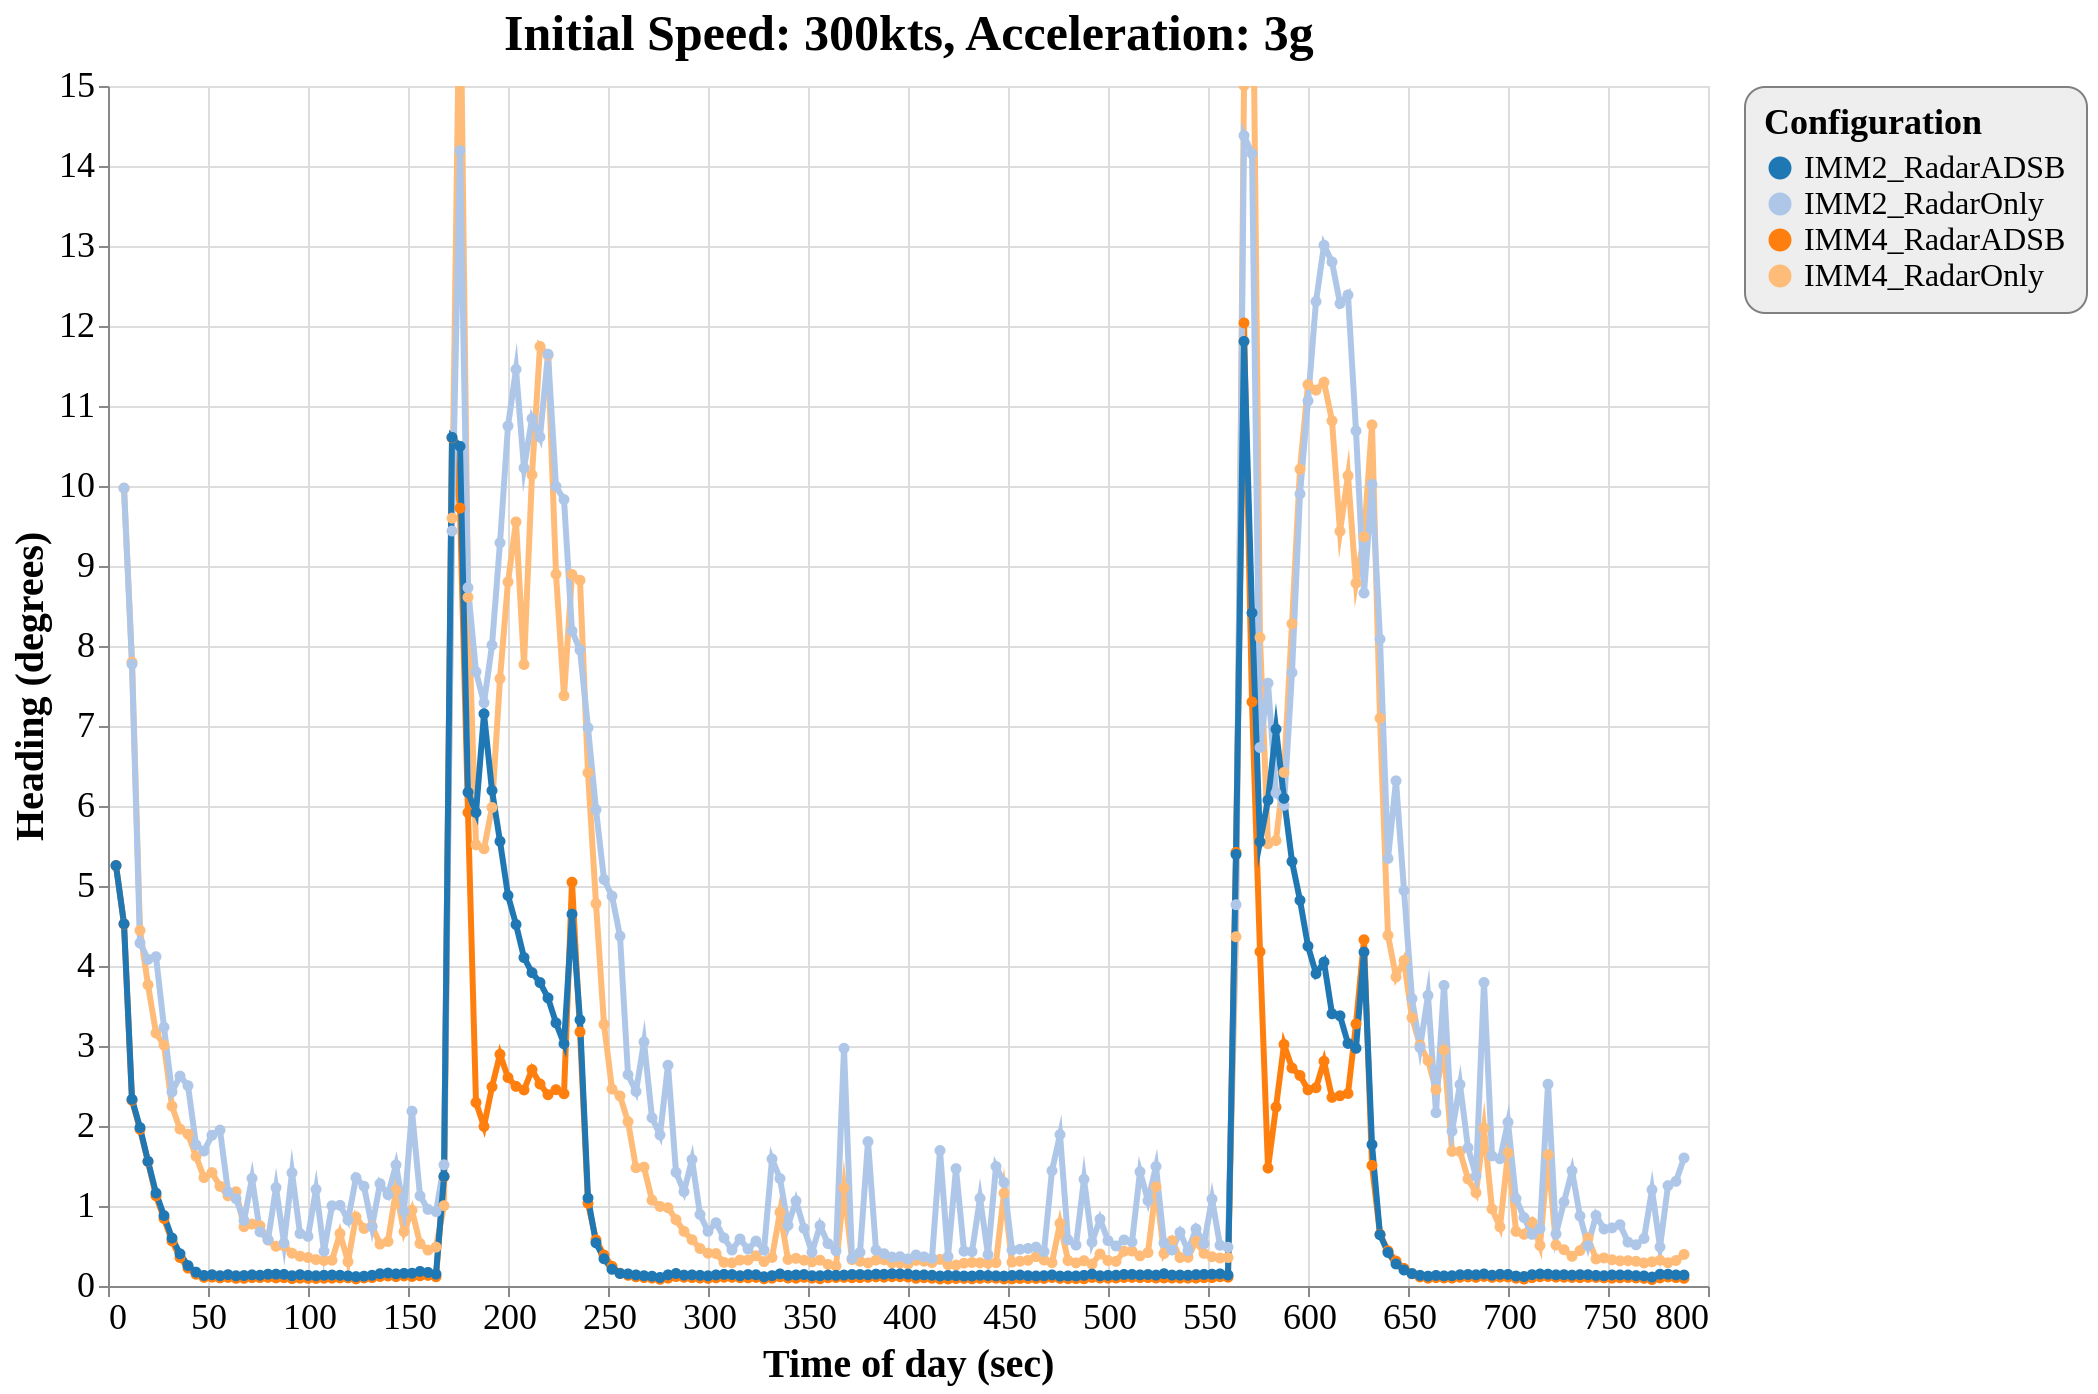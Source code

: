 {
  "config": {
    "view": {
      "continuousWidth": 800,
      "continuousHeight": 600
    },
    "axisX": {
      "labelFontSize": 18,
      "titleFontSize": 20
    },
    "axisY": {
      "labelFontSize": 18,
      "titleFontSize": 20
    },
    "font": "Times New Roman",
    "legend": {
      "cornerRadius": 10,
      "fillColor": "#EEEEEE",
      "labelFontSize": 16,
      "padding": 10,
      "strokeColor": "gray",
      "titleFontSize": 18
    },
    "title": {
      "fontSize": 25
    }
  },
  "data": {
    "name": "data-a53df1296fb81e96108ead14570cce68"
  },
  "mark": {
    "type": "line",
    "point": true,
    "strokeWidth": 3
  },
  "encoding": {
    "color": {
      "type": "ordinal",
      "field": "config",
      "scale": {
        "scheme": "category20"
      },
      "title": "Configuration"
    },
    "x": {
      "type": "quantitative",
      "field": "time",
      "title": "Time of day (sec)"
    },
    "y": {
      "type": "quantitative",
      "field": "rmse_hdg",
      "scale": {
        "domain": [
          0,
          15
        ],
        "zero": false
      },
      "title": "Heading (degrees)"
    }
  },
  "selection": {
    "selector032": {
      "type": "interval",
      "bind": "scales",
      "encodings": [
        "x",
        "y"
      ]
    }
  },
  "title": "Initial Speed: 300kts, Acceleration: 3g",
  "$schema": "https://vega.github.io/schema/vega-lite/v4.8.1.json",
  "datasets": {
    "data-a53df1296fb81e96108ead14570cce68": [
      {
        "scenario": "turns_new_13",
        "config": "IMM4_RadarOnly",
        "time": 8,
        "rmse_hdg": 9.9732012162595,
        "rmse_tr": 0.0
      },
      {
        "scenario": "turns_new_13",
        "config": "IMM4_RadarOnly",
        "time": 12,
        "rmse_hdg": 7.797612271898183,
        "rmse_tr": 8.017837257372731e-05
      },
      {
        "scenario": "turns_new_13",
        "config": "IMM4_RadarOnly",
        "time": 16,
        "rmse_hdg": 4.444804082671511,
        "rmse_tr": 0.0033670866824708
      },
      {
        "scenario": "turns_new_13",
        "config": "IMM4_RadarOnly",
        "time": 20,
        "rmse_hdg": 3.763865621350532,
        "rmse_tr": 0.0086443360331806
      },
      {
        "scenario": "turns_new_13",
        "config": "IMM4_RadarOnly",
        "time": 24,
        "rmse_hdg": 3.161516172193693,
        "rmse_tr": 0.0228902617832789
      },
      {
        "scenario": "turns_new_13",
        "config": "IMM4_RadarOnly",
        "time": 28,
        "rmse_hdg": 3.0107609384624734,
        "rmse_tr": 0.0454502160925241
      },
      {
        "scenario": "turns_new_13",
        "config": "IMM4_RadarOnly",
        "time": 32,
        "rmse_hdg": 2.248291017639843,
        "rmse_tr": 0.0256015109146142
      },
      {
        "scenario": "turns_new_13",
        "config": "IMM4_RadarOnly",
        "time": 36,
        "rmse_hdg": 1.9612647501777651,
        "rmse_tr": 0.0221909401803293
      },
      {
        "scenario": "turns_new_13",
        "config": "IMM4_RadarOnly",
        "time": 40,
        "rmse_hdg": 1.8981927237344356,
        "rmse_tr": 0.0220334397167901
      },
      {
        "scenario": "turns_new_13",
        "config": "IMM4_RadarOnly",
        "time": 44,
        "rmse_hdg": 1.6212744943147344,
        "rmse_tr": 0.0183762208562518
      },
      {
        "scenario": "turns_new_13",
        "config": "IMM4_RadarOnly",
        "time": 48,
        "rmse_hdg": 1.3551524003480246,
        "rmse_tr": 0.0164214390956405
      },
      {
        "scenario": "turns_new_13",
        "config": "IMM4_RadarOnly",
        "time": 52,
        "rmse_hdg": 1.4176292190624904,
        "rmse_tr": 0.0167354475733232
      },
      {
        "scenario": "turns_new_13",
        "config": "IMM4_RadarOnly",
        "time": 56,
        "rmse_hdg": 1.2461888168187742,
        "rmse_tr": 0.0173036446855275
      },
      {
        "scenario": "turns_new_13",
        "config": "IMM4_RadarOnly",
        "time": 60,
        "rmse_hdg": 1.1280883535137365,
        "rmse_tr": 0.0134940007246018
      },
      {
        "scenario": "turns_new_13",
        "config": "IMM4_RadarOnly",
        "time": 64,
        "rmse_hdg": 1.1782264500373296,
        "rmse_tr": 0.0144935027381796
      },
      {
        "scenario": "turns_new_13",
        "config": "IMM4_RadarOnly",
        "time": 68,
        "rmse_hdg": 0.7410531030179529,
        "rmse_tr": 0.0096638733311852
      },
      {
        "scenario": "turns_new_13",
        "config": "IMM4_RadarOnly",
        "time": 72,
        "rmse_hdg": 0.7739780545890866,
        "rmse_tr": 0.0102220066664943
      },
      {
        "scenario": "turns_new_13",
        "config": "IMM4_RadarOnly",
        "time": 76,
        "rmse_hdg": 0.7515254756430693,
        "rmse_tr": 0.0110504738800185
      },
      {
        "scenario": "turns_new_13",
        "config": "IMM4_RadarOnly",
        "time": 80,
        "rmse_hdg": 0.5747881597348962,
        "rmse_tr": 0.0068569672596564
      },
      {
        "scenario": "turns_new_13",
        "config": "IMM4_RadarOnly",
        "time": 84,
        "rmse_hdg": 0.4960383594582728,
        "rmse_tr": 0.0096752400626687
      },
      {
        "scenario": "turns_new_13",
        "config": "IMM4_RadarOnly",
        "time": 88,
        "rmse_hdg": 0.5033090501868605,
        "rmse_tr": 0.0058650782481688
      },
      {
        "scenario": "turns_new_13",
        "config": "IMM4_RadarOnly",
        "time": 92,
        "rmse_hdg": 0.4097877833675142,
        "rmse_tr": 0.0293087531924957
      },
      {
        "scenario": "turns_new_13",
        "config": "IMM4_RadarOnly",
        "time": 96,
        "rmse_hdg": 0.3722864786991627,
        "rmse_tr": 0.0224920726775753
      },
      {
        "scenario": "turns_new_13",
        "config": "IMM4_RadarOnly",
        "time": 100,
        "rmse_hdg": 0.3557324672212169,
        "rmse_tr": 0.0220654874248025
      },
      {
        "scenario": "turns_new_13",
        "config": "IMM4_RadarOnly",
        "time": 104,
        "rmse_hdg": 0.3303178153762368,
        "rmse_tr": 0.0163872803645534
      },
      {
        "scenario": "turns_new_13",
        "config": "IMM4_RadarOnly",
        "time": 108,
        "rmse_hdg": 0.3185863466534189,
        "rmse_tr": 0.0100909086982374
      },
      {
        "scenario": "turns_new_13",
        "config": "IMM4_RadarOnly",
        "time": 112,
        "rmse_hdg": 0.3221056578120301,
        "rmse_tr": 0.0150078198794577
      },
      {
        "scenario": "turns_new_13",
        "config": "IMM4_RadarOnly",
        "time": 116,
        "rmse_hdg": 0.6557373167446152,
        "rmse_tr": 0.0345749310504425
      },
      {
        "scenario": "turns_new_13",
        "config": "IMM4_RadarOnly",
        "time": 120,
        "rmse_hdg": 0.3042192746829286,
        "rmse_tr": 0.0220756782369252
      },
      {
        "scenario": "turns_new_13",
        "config": "IMM4_RadarOnly",
        "time": 124,
        "rmse_hdg": 0.8638173081620567,
        "rmse_tr": 0.0285938117147061
      },
      {
        "scenario": "turns_new_13",
        "config": "IMM4_RadarOnly",
        "time": 128,
        "rmse_hdg": 0.719342648640998,
        "rmse_tr": 0.0645790557723202
      },
      {
        "scenario": "turns_new_13",
        "config": "IMM4_RadarOnly",
        "time": 132,
        "rmse_hdg": 0.7497801330616091,
        "rmse_tr": 0.0552546292140918
      },
      {
        "scenario": "turns_new_13",
        "config": "IMM4_RadarOnly",
        "time": 136,
        "rmse_hdg": 0.5236821387598976,
        "rmse_tr": 0.0350291758095267
      },
      {
        "scenario": "turns_new_13",
        "config": "IMM4_RadarOnly",
        "time": 140,
        "rmse_hdg": 0.5563688353886614,
        "rmse_tr": 0.0385028785013869
      },
      {
        "scenario": "turns_new_13",
        "config": "IMM4_RadarOnly",
        "time": 144,
        "rmse_hdg": 1.195915832698557,
        "rmse_tr": 0.0513048104760328
      },
      {
        "scenario": "turns_new_13",
        "config": "IMM4_RadarOnly",
        "time": 148,
        "rmse_hdg": 0.6805028073391471,
        "rmse_tr": 0.0366797815108189
      },
      {
        "scenario": "turns_new_13",
        "config": "IMM4_RadarOnly",
        "time": 152,
        "rmse_hdg": 0.9468176362761926,
        "rmse_tr": 0.036706419597523
      },
      {
        "scenario": "turns_new_13",
        "config": "IMM4_RadarOnly",
        "time": 156,
        "rmse_hdg": 0.5308212070425915,
        "rmse_tr": 0.0287121322520905
      },
      {
        "scenario": "turns_new_13",
        "config": "IMM4_RadarOnly",
        "time": 160,
        "rmse_hdg": 0.4488469219255417,
        "rmse_tr": 0.0212929227519857
      },
      {
        "scenario": "turns_new_13",
        "config": "IMM4_RadarOnly",
        "time": 164,
        "rmse_hdg": 0.4860525268152915,
        "rmse_tr": 0.0185439450807983
      },
      {
        "scenario": "turns_new_13",
        "config": "IMM4_RadarOnly",
        "time": 168,
        "rmse_hdg": 1.0036343546682582,
        "rmse_tr": 1.412093401852567
      },
      {
        "scenario": "turns_new_13",
        "config": "IMM4_RadarOnly",
        "time": 172,
        "rmse_hdg": 9.598801410492207,
        "rmse_tr": 2.990817002878291
      },
      {
        "scenario": "turns_new_13",
        "config": "IMM4_RadarOnly",
        "time": 176,
        "rmse_hdg": 16.718336942290147,
        "rmse_tr": 2.823893496809105
      },
      {
        "scenario": "turns_new_13",
        "config": "IMM4_RadarOnly",
        "time": 180,
        "rmse_hdg": 8.609530611643017,
        "rmse_tr": 2.222198340996427
      },
      {
        "scenario": "turns_new_13",
        "config": "IMM4_RadarOnly",
        "time": 184,
        "rmse_hdg": 5.514955331227859,
        "rmse_tr": 1.4987115863710423
      },
      {
        "scenario": "turns_new_13",
        "config": "IMM4_RadarOnly",
        "time": 188,
        "rmse_hdg": 5.465258199431621,
        "rmse_tr": 0.8546499639139885
      },
      {
        "scenario": "turns_new_13",
        "config": "IMM4_RadarOnly",
        "time": 192,
        "rmse_hdg": 5.98097468351283,
        "rmse_tr": 0.525539857381368
      },
      {
        "scenario": "turns_new_13",
        "config": "IMM4_RadarOnly",
        "time": 196,
        "rmse_hdg": 7.592574916201027,
        "rmse_tr": 0.437943399494403
      },
      {
        "scenario": "turns_new_13",
        "config": "IMM4_RadarOnly",
        "time": 200,
        "rmse_hdg": 8.800685620004964,
        "rmse_tr": 0.4338744069324566
      },
      {
        "scenario": "turns_new_13",
        "config": "IMM4_RadarOnly",
        "time": 204,
        "rmse_hdg": 9.551040460722218,
        "rmse_tr": 0.4763582848510336
      },
      {
        "scenario": "turns_new_13",
        "config": "IMM4_RadarOnly",
        "time": 208,
        "rmse_hdg": 7.768515871984451,
        "rmse_tr": 0.4045336188267447
      },
      {
        "scenario": "turns_new_13",
        "config": "IMM4_RadarOnly",
        "time": 212,
        "rmse_hdg": 10.139811080687048,
        "rmse_tr": 0.6107564179145476
      },
      {
        "scenario": "turns_new_13",
        "config": "IMM4_RadarOnly",
        "time": 216,
        "rmse_hdg": 11.744505837152916,
        "rmse_tr": 0.6331440448164117
      },
      {
        "scenario": "turns_new_13",
        "config": "IMM4_RadarOnly",
        "time": 220,
        "rmse_hdg": 11.634082264678394,
        "rmse_tr": 0.6375468164679405
      },
      {
        "scenario": "turns_new_13",
        "config": "IMM4_RadarOnly",
        "time": 224,
        "rmse_hdg": 8.897369884212216,
        "rmse_tr": 0.474412665331594
      },
      {
        "scenario": "turns_new_13",
        "config": "IMM4_RadarOnly",
        "time": 228,
        "rmse_hdg": 7.378494063970964,
        "rmse_tr": 1.7225679472850115
      },
      {
        "scenario": "turns_new_13",
        "config": "IMM4_RadarOnly",
        "time": 232,
        "rmse_hdg": 8.893990172809382,
        "rmse_tr": 2.9399534819652167
      },
      {
        "scenario": "turns_new_13",
        "config": "IMM4_RadarOnly",
        "time": 236,
        "rmse_hdg": 8.821386285612936,
        "rmse_tr": 2.517576013523061
      },
      {
        "scenario": "turns_new_13",
        "config": "IMM4_RadarOnly",
        "time": 240,
        "rmse_hdg": 6.415851068060746,
        "rmse_tr": 1.8865229658619684
      },
      {
        "scenario": "turns_new_13",
        "config": "IMM4_RadarOnly",
        "time": 244,
        "rmse_hdg": 4.779400590032189,
        "rmse_tr": 1.387945386585098
      },
      {
        "scenario": "turns_new_13",
        "config": "IMM4_RadarOnly",
        "time": 248,
        "rmse_hdg": 3.270021406657762,
        "rmse_tr": 1.0417438803595953
      },
      {
        "scenario": "turns_new_13",
        "config": "IMM4_RadarOnly",
        "time": 252,
        "rmse_hdg": 2.462329122169162,
        "rmse_tr": 0.8195211744922619
      },
      {
        "scenario": "turns_new_13",
        "config": "IMM4_RadarOnly",
        "time": 256,
        "rmse_hdg": 2.375594352875039,
        "rmse_tr": 0.6457337591043687
      },
      {
        "scenario": "turns_new_13",
        "config": "IMM4_RadarOnly",
        "time": 260,
        "rmse_hdg": 2.0536522344350328,
        "rmse_tr": 0.4948839875415247
      },
      {
        "scenario": "turns_new_13",
        "config": "IMM4_RadarOnly",
        "time": 264,
        "rmse_hdg": 1.4792227688891204,
        "rmse_tr": 0.3893958610041511
      },
      {
        "scenario": "turns_new_13",
        "config": "IMM4_RadarOnly",
        "time": 268,
        "rmse_hdg": 1.4858151215216744,
        "rmse_tr": 0.3076674545718798
      },
      {
        "scenario": "turns_new_13",
        "config": "IMM4_RadarOnly",
        "time": 272,
        "rmse_hdg": 1.072335146615397,
        "rmse_tr": 0.2404376318299612
      },
      {
        "scenario": "turns_new_13",
        "config": "IMM4_RadarOnly",
        "time": 276,
        "rmse_hdg": 0.9941185250215596,
        "rmse_tr": 0.1911235565821152
      },
      {
        "scenario": "turns_new_13",
        "config": "IMM4_RadarOnly",
        "time": 280,
        "rmse_hdg": 0.9782755097481374,
        "rmse_tr": 0.1511981467961647
      },
      {
        "scenario": "turns_new_13",
        "config": "IMM4_RadarOnly",
        "time": 284,
        "rmse_hdg": 0.8289647813361227,
        "rmse_tr": 0.1113946776237471
      },
      {
        "scenario": "turns_new_13",
        "config": "IMM4_RadarOnly",
        "time": 288,
        "rmse_hdg": 0.6827803754472503,
        "rmse_tr": 0.0903537173921214
      },
      {
        "scenario": "turns_new_13",
        "config": "IMM4_RadarOnly",
        "time": 292,
        "rmse_hdg": 0.5784329885321406,
        "rmse_tr": 0.0733215350357587
      },
      {
        "scenario": "turns_new_13",
        "config": "IMM4_RadarOnly",
        "time": 296,
        "rmse_hdg": 0.4684541105928559,
        "rmse_tr": 0.055724861141628
      },
      {
        "scenario": "turns_new_13",
        "config": "IMM4_RadarOnly",
        "time": 300,
        "rmse_hdg": 0.4099484680772354,
        "rmse_tr": 0.0445126695051967
      },
      {
        "scenario": "turns_new_13",
        "config": "IMM4_RadarOnly",
        "time": 304,
        "rmse_hdg": 0.4057987219542803,
        "rmse_tr": 0.035756003423508
      },
      {
        "scenario": "turns_new_13",
        "config": "IMM4_RadarOnly",
        "time": 308,
        "rmse_hdg": 0.2953883642161408,
        "rmse_tr": 0.0326725682229866
      },
      {
        "scenario": "turns_new_13",
        "config": "IMM4_RadarOnly",
        "time": 312,
        "rmse_hdg": 0.2897514147557201,
        "rmse_tr": 0.0220795287140666
      },
      {
        "scenario": "turns_new_13",
        "config": "IMM4_RadarOnly",
        "time": 316,
        "rmse_hdg": 0.3243184121082734,
        "rmse_tr": 0.0243185809285488
      },
      {
        "scenario": "turns_new_13",
        "config": "IMM4_RadarOnly",
        "time": 320,
        "rmse_hdg": 0.3239967793720766,
        "rmse_tr": 0.014677035201935
      },
      {
        "scenario": "turns_new_13",
        "config": "IMM4_RadarOnly",
        "time": 324,
        "rmse_hdg": 0.3777179282656992,
        "rmse_tr": 0.0148780972499099
      },
      {
        "scenario": "turns_new_13",
        "config": "IMM4_RadarOnly",
        "time": 328,
        "rmse_hdg": 0.3050555754441975,
        "rmse_tr": 0.0123109595900318
      },
      {
        "scenario": "turns_new_13",
        "config": "IMM4_RadarOnly",
        "time": 332,
        "rmse_hdg": 0.3559695011012697,
        "rmse_tr": 0.0111429670324251
      },
      {
        "scenario": "turns_new_13",
        "config": "IMM4_RadarOnly",
        "time": 336,
        "rmse_hdg": 0.9214345699324868,
        "rmse_tr": 0.044179755922066
      },
      {
        "scenario": "turns_new_13",
        "config": "IMM4_RadarOnly",
        "time": 340,
        "rmse_hdg": 0.3320369398301433,
        "rmse_tr": 0.034300332274158
      },
      {
        "scenario": "turns_new_13",
        "config": "IMM4_RadarOnly",
        "time": 344,
        "rmse_hdg": 0.3456623098233777,
        "rmse_tr": 0.0309063668766407
      },
      {
        "scenario": "turns_new_13",
        "config": "IMM4_RadarOnly",
        "time": 348,
        "rmse_hdg": 0.3217469918438482,
        "rmse_tr": 0.0195359437599402
      },
      {
        "scenario": "turns_new_13",
        "config": "IMM4_RadarOnly",
        "time": 352,
        "rmse_hdg": 0.3023452927636534,
        "rmse_tr": 0.0128352288094739
      },
      {
        "scenario": "turns_new_13",
        "config": "IMM4_RadarOnly",
        "time": 356,
        "rmse_hdg": 0.3223699248085198,
        "rmse_tr": 0.0172289803284435
      },
      {
        "scenario": "turns_new_13",
        "config": "IMM4_RadarOnly",
        "time": 360,
        "rmse_hdg": 0.2703623025643324,
        "rmse_tr": 0.0111869390645432
      },
      {
        "scenario": "turns_new_13",
        "config": "IMM4_RadarOnly",
        "time": 364,
        "rmse_hdg": 0.2497886430508426,
        "rmse_tr": 0.0113684205550064
      },
      {
        "scenario": "turns_new_13",
        "config": "IMM4_RadarOnly",
        "time": 368,
        "rmse_hdg": 1.2242430529235533,
        "rmse_tr": 0.0336198739000108
      },
      {
        "scenario": "turns_new_13",
        "config": "IMM4_RadarOnly",
        "time": 372,
        "rmse_hdg": 0.3296902366978967,
        "rmse_tr": 0.0204435631767634
      },
      {
        "scenario": "turns_new_13",
        "config": "IMM4_RadarOnly",
        "time": 376,
        "rmse_hdg": 0.3088210202288888,
        "rmse_tr": 0.015877883457772
      },
      {
        "scenario": "turns_new_13",
        "config": "IMM4_RadarOnly",
        "time": 380,
        "rmse_hdg": 0.2883814988671971,
        "rmse_tr": 0.0163233600503491
      },
      {
        "scenario": "turns_new_13",
        "config": "IMM4_RadarOnly",
        "time": 384,
        "rmse_hdg": 0.3238917756796878,
        "rmse_tr": 0.0130633861928494
      },
      {
        "scenario": "turns_new_13",
        "config": "IMM4_RadarOnly",
        "time": 388,
        "rmse_hdg": 0.327599788799718,
        "rmse_tr": 0.0099414638108632
      },
      {
        "scenario": "turns_new_13",
        "config": "IMM4_RadarOnly",
        "time": 392,
        "rmse_hdg": 0.2881803034975598,
        "rmse_tr": 0.0093946418651616
      },
      {
        "scenario": "turns_new_13",
        "config": "IMM4_RadarOnly",
        "time": 396,
        "rmse_hdg": 0.2857096428194219,
        "rmse_tr": 0.0094491118252306
      },
      {
        "scenario": "turns_new_13",
        "config": "IMM4_RadarOnly",
        "time": 400,
        "rmse_hdg": 0.2744921600810223,
        "rmse_tr": 0.007135095976551
      },
      {
        "scenario": "turns_new_13",
        "config": "IMM4_RadarOnly",
        "time": 404,
        "rmse_hdg": 0.3198437118343915,
        "rmse_tr": 0.0079552979017685
      },
      {
        "scenario": "turns_new_13",
        "config": "IMM4_RadarOnly",
        "time": 408,
        "rmse_hdg": 0.3105483501449922,
        "rmse_tr": 0.0078206279941077
      },
      {
        "scenario": "turns_new_13",
        "config": "IMM4_RadarOnly",
        "time": 412,
        "rmse_hdg": 0.2929433212648578,
        "rmse_tr": 0.0072671213442173
      },
      {
        "scenario": "turns_new_13",
        "config": "IMM4_RadarOnly",
        "time": 416,
        "rmse_hdg": 0.3326933249779003,
        "rmse_tr": 0.0053168257789433
      },
      {
        "scenario": "turns_new_13",
        "config": "IMM4_RadarOnly",
        "time": 420,
        "rmse_hdg": 0.2662007835128558,
        "rmse_tr": 0.0072676976114467
      },
      {
        "scenario": "turns_new_13",
        "config": "IMM4_RadarOnly",
        "time": 424,
        "rmse_hdg": 0.2618417673158946,
        "rmse_tr": 0.0066815458956408
      },
      {
        "scenario": "turns_new_13",
        "config": "IMM4_RadarOnly",
        "time": 428,
        "rmse_hdg": 0.2846355411826646,
        "rmse_tr": 0.0074099424003707
      },
      {
        "scenario": "turns_new_13",
        "config": "IMM4_RadarOnly",
        "time": 432,
        "rmse_hdg": 0.2941609536744592,
        "rmse_tr": 0.0051535489389998
      },
      {
        "scenario": "turns_new_13",
        "config": "IMM4_RadarOnly",
        "time": 436,
        "rmse_hdg": 0.2894384681856762,
        "rmse_tr": 0.0140596862027359
      },
      {
        "scenario": "turns_new_13",
        "config": "IMM4_RadarOnly",
        "time": 440,
        "rmse_hdg": 0.2837792569351492,
        "rmse_tr": 0.0116858261724763
      },
      {
        "scenario": "turns_new_13",
        "config": "IMM4_RadarOnly",
        "time": 444,
        "rmse_hdg": 0.2916547616617986,
        "rmse_tr": 0.0102257368655977
      },
      {
        "scenario": "turns_new_13",
        "config": "IMM4_RadarOnly",
        "time": 448,
        "rmse_hdg": 1.1609364485190403,
        "rmse_tr": 0.0476653372483611
      },
      {
        "scenario": "turns_new_13",
        "config": "IMM4_RadarOnly",
        "time": 452,
        "rmse_hdg": 0.2981588524573808,
        "rmse_tr": 0.021244974959716
      },
      {
        "scenario": "turns_new_13",
        "config": "IMM4_RadarOnly",
        "time": 456,
        "rmse_hdg": 0.3097956315594748,
        "rmse_tr": 0.0102449727508991
      },
      {
        "scenario": "turns_new_13",
        "config": "IMM4_RadarOnly",
        "time": 460,
        "rmse_hdg": 0.3210254708604558,
        "rmse_tr": 0.022328111402972
      },
      {
        "scenario": "turns_new_13",
        "config": "IMM4_RadarOnly",
        "time": 464,
        "rmse_hdg": 0.366867369313033,
        "rmse_tr": 0.0119230286048097
      },
      {
        "scenario": "turns_new_13",
        "config": "IMM4_RadarOnly",
        "time": 468,
        "rmse_hdg": 0.3244489532849069,
        "rmse_tr": 0.0101215015941582
      },
      {
        "scenario": "turns_new_13",
        "config": "IMM4_RadarOnly",
        "time": 472,
        "rmse_hdg": 0.2915803793931602,
        "rmse_tr": 0.0123879982240876
      },
      {
        "scenario": "turns_new_13",
        "config": "IMM4_RadarOnly",
        "time": 476,
        "rmse_hdg": 0.7826548719893401,
        "rmse_tr": 0.0377390632089866
      },
      {
        "scenario": "turns_new_13",
        "config": "IMM4_RadarOnly",
        "time": 480,
        "rmse_hdg": 0.3187706164036333,
        "rmse_tr": 0.0301191359926073
      },
      {
        "scenario": "turns_new_13",
        "config": "IMM4_RadarOnly",
        "time": 484,
        "rmse_hdg": 0.2890261426084319,
        "rmse_tr": 0.025714427964774
      },
      {
        "scenario": "turns_new_13",
        "config": "IMM4_RadarOnly",
        "time": 488,
        "rmse_hdg": 0.3162106721620719,
        "rmse_tr": 0.0168447882709131
      },
      {
        "scenario": "turns_new_13",
        "config": "IMM4_RadarOnly",
        "time": 492,
        "rmse_hdg": 0.273206498906553,
        "rmse_tr": 0.0175735214660129
      },
      {
        "scenario": "turns_new_13",
        "config": "IMM4_RadarOnly",
        "time": 496,
        "rmse_hdg": 0.400179754131111,
        "rmse_tr": 0.0147242880145101
      },
      {
        "scenario": "turns_new_13",
        "config": "IMM4_RadarOnly",
        "time": 500,
        "rmse_hdg": 0.318514287515258,
        "rmse_tr": 0.0114025246137672
      },
      {
        "scenario": "turns_new_13",
        "config": "IMM4_RadarOnly",
        "time": 504,
        "rmse_hdg": 0.3071610120505955,
        "rmse_tr": 0.0106710019065756
      },
      {
        "scenario": "turns_new_13",
        "config": "IMM4_RadarOnly",
        "time": 508,
        "rmse_hdg": 0.4345711159229546,
        "rmse_tr": 0.0088424722260515
      },
      {
        "scenario": "turns_new_13",
        "config": "IMM4_RadarOnly",
        "time": 512,
        "rmse_hdg": 0.4374850290980618,
        "rmse_tr": 0.0119709637290712
      },
      {
        "scenario": "turns_new_13",
        "config": "IMM4_RadarOnly",
        "time": 516,
        "rmse_hdg": 0.3764325295127451,
        "rmse_tr": 0.0127511579468496
      },
      {
        "scenario": "turns_new_13",
        "config": "IMM4_RadarOnly",
        "time": 520,
        "rmse_hdg": 0.4179860389619756,
        "rmse_tr": 0.0097337359959244
      },
      {
        "scenario": "turns_new_13",
        "config": "IMM4_RadarOnly",
        "time": 524,
        "rmse_hdg": 1.2396274115245214,
        "rmse_tr": 0.0222627860294044
      },
      {
        "scenario": "turns_new_13",
        "config": "IMM4_RadarOnly",
        "time": 528,
        "rmse_hdg": 0.4061144980264117,
        "rmse_tr": 0.0178362153976157
      },
      {
        "scenario": "turns_new_13",
        "config": "IMM4_RadarOnly",
        "time": 532,
        "rmse_hdg": 0.5669311765144922,
        "rmse_tr": 0.0141257173414647
      },
      {
        "scenario": "turns_new_13",
        "config": "IMM4_RadarOnly",
        "time": 536,
        "rmse_hdg": 0.3552484631750524,
        "rmse_tr": 0.0139810428374828
      },
      {
        "scenario": "turns_new_13",
        "config": "IMM4_RadarOnly",
        "time": 540,
        "rmse_hdg": 0.3579344985652508,
        "rmse_tr": 0.0076443477571064
      },
      {
        "scenario": "turns_new_13",
        "config": "IMM4_RadarOnly",
        "time": 544,
        "rmse_hdg": 0.5578517091591327,
        "rmse_tr": 0.0078029500454484
      },
      {
        "scenario": "turns_new_13",
        "config": "IMM4_RadarOnly",
        "time": 548,
        "rmse_hdg": 0.4074292946475324,
        "rmse_tr": 0.0101180971734293
      },
      {
        "scenario": "turns_new_13",
        "config": "IMM4_RadarOnly",
        "time": 552,
        "rmse_hdg": 0.3659177156792014,
        "rmse_tr": 0.0099295759664368
      },
      {
        "scenario": "turns_new_13",
        "config": "IMM4_RadarOnly",
        "time": 556,
        "rmse_hdg": 0.3500127929431735,
        "rmse_tr": 0.0085266308021293
      },
      {
        "scenario": "turns_new_13",
        "config": "IMM4_RadarOnly",
        "time": 560,
        "rmse_hdg": 0.3556941240155027,
        "rmse_tr": 0.0098587131691774
      },
      {
        "scenario": "turns_new_13",
        "config": "IMM4_RadarOnly",
        "time": 564,
        "rmse_hdg": 4.365565564001988,
        "rmse_tr": 2.5453360897924657
      },
      {
        "scenario": "turns_new_13",
        "config": "IMM4_RadarOnly",
        "time": 568,
        "rmse_hdg": 15.004481837007951,
        "rmse_tr": 2.981922858429304
      },
      {
        "scenario": "turns_new_13",
        "config": "IMM4_RadarOnly",
        "time": 572,
        "rmse_hdg": 17.580363863494327,
        "rmse_tr": 2.746135289612867
      },
      {
        "scenario": "turns_new_13",
        "config": "IMM4_RadarOnly",
        "time": 576,
        "rmse_hdg": 8.106336587323916,
        "rmse_tr": 2.2168520654915094
      },
      {
        "scenario": "turns_new_13",
        "config": "IMM4_RadarOnly",
        "time": 580,
        "rmse_hdg": 5.528286547810801,
        "rmse_tr": 1.6084858337433192
      },
      {
        "scenario": "turns_new_13",
        "config": "IMM4_RadarOnly",
        "time": 584,
        "rmse_hdg": 5.568303510298271,
        "rmse_tr": 1.2463418103661077
      },
      {
        "scenario": "turns_new_13",
        "config": "IMM4_RadarOnly",
        "time": 588,
        "rmse_hdg": 6.419032400008674,
        "rmse_tr": 0.9508234016425506
      },
      {
        "scenario": "turns_new_13",
        "config": "IMM4_RadarOnly",
        "time": 592,
        "rmse_hdg": 8.278378166956303,
        "rmse_tr": 0.76555596945038
      },
      {
        "scenario": "turns_new_13",
        "config": "IMM4_RadarOnly",
        "time": 596,
        "rmse_hdg": 10.210631333167733,
        "rmse_tr": 0.6434793249203894
      },
      {
        "scenario": "turns_new_13",
        "config": "IMM4_RadarOnly",
        "time": 600,
        "rmse_hdg": 11.266419608042195,
        "rmse_tr": 0.5388117101133046
      },
      {
        "scenario": "turns_new_13",
        "config": "IMM4_RadarOnly",
        "time": 604,
        "rmse_hdg": 11.198411006797445,
        "rmse_tr": 0.4411913011259278
      },
      {
        "scenario": "turns_new_13",
        "config": "IMM4_RadarOnly",
        "time": 608,
        "rmse_hdg": 11.29724791230865,
        "rmse_tr": 0.3556963404670079
      },
      {
        "scenario": "turns_new_13",
        "config": "IMM4_RadarOnly",
        "time": 612,
        "rmse_hdg": 10.815519046825887,
        "rmse_tr": 0.3322089638071236
      },
      {
        "scenario": "turns_new_13",
        "config": "IMM4_RadarOnly",
        "time": 616,
        "rmse_hdg": 9.434131329418426,
        "rmse_tr": 0.3289005839807177
      },
      {
        "scenario": "turns_new_13",
        "config": "IMM4_RadarOnly",
        "time": 620,
        "rmse_hdg": 10.12897830977336,
        "rmse_tr": 0.3443532666514449
      },
      {
        "scenario": "turns_new_13",
        "config": "IMM4_RadarOnly",
        "time": 624,
        "rmse_hdg": 8.78639866864393,
        "rmse_tr": 2.7235610834112878
      },
      {
        "scenario": "turns_new_13",
        "config": "IMM4_RadarOnly",
        "time": 628,
        "rmse_hdg": 9.36540835260861,
        "rmse_tr": 2.954071359957681
      },
      {
        "scenario": "turns_new_13",
        "config": "IMM4_RadarOnly",
        "time": 632,
        "rmse_hdg": 10.764247159063585,
        "rmse_tr": 2.4420998961007334
      },
      {
        "scenario": "turns_new_13",
        "config": "IMM4_RadarOnly",
        "time": 636,
        "rmse_hdg": 7.097492514966113,
        "rmse_tr": 1.7774605733253346
      },
      {
        "scenario": "turns_new_13",
        "config": "IMM4_RadarOnly",
        "time": 640,
        "rmse_hdg": 4.382534882918789,
        "rmse_tr": 1.3625796351528718
      },
      {
        "scenario": "turns_new_13",
        "config": "IMM4_RadarOnly",
        "time": 644,
        "rmse_hdg": 3.86340921586502,
        "rmse_tr": 1.041333158836454
      },
      {
        "scenario": "turns_new_13",
        "config": "IMM4_RadarOnly",
        "time": 648,
        "rmse_hdg": 4.068338274503422,
        "rmse_tr": 0.844175828062028
      },
      {
        "scenario": "turns_new_13",
        "config": "IMM4_RadarOnly",
        "time": 652,
        "rmse_hdg": 3.353499296890724,
        "rmse_tr": 0.6379802062459649
      },
      {
        "scenario": "turns_new_13",
        "config": "IMM4_RadarOnly",
        "time": 656,
        "rmse_hdg": 3.013799575085888,
        "rmse_tr": 0.5032028960026508
      },
      {
        "scenario": "turns_new_13",
        "config": "IMM4_RadarOnly",
        "time": 660,
        "rmse_hdg": 2.818079837868818,
        "rmse_tr": 0.3947747623819165
      },
      {
        "scenario": "turns_new_13",
        "config": "IMM4_RadarOnly",
        "time": 664,
        "rmse_hdg": 2.453936500365502,
        "rmse_tr": 0.3031732546232279
      },
      {
        "scenario": "turns_new_13",
        "config": "IMM4_RadarOnly",
        "time": 668,
        "rmse_hdg": 2.9498246079032078,
        "rmse_tr": 0.242454891068212
      },
      {
        "scenario": "turns_new_13",
        "config": "IMM4_RadarOnly",
        "time": 672,
        "rmse_hdg": 1.6825401431565703,
        "rmse_tr": 0.1862837065696657
      },
      {
        "scenario": "turns_new_13",
        "config": "IMM4_RadarOnly",
        "time": 676,
        "rmse_hdg": 1.6815678958148836,
        "rmse_tr": 0.145601737222991
      },
      {
        "scenario": "turns_new_13",
        "config": "IMM4_RadarOnly",
        "time": 680,
        "rmse_hdg": 1.3373825182048693,
        "rmse_tr": 0.1193712740430739
      },
      {
        "scenario": "turns_new_13",
        "config": "IMM4_RadarOnly",
        "time": 684,
        "rmse_hdg": 1.1656114275349232,
        "rmse_tr": 0.0916117433944894
      },
      {
        "scenario": "turns_new_13",
        "config": "IMM4_RadarOnly",
        "time": 688,
        "rmse_hdg": 1.9721251511859732,
        "rmse_tr": 0.1049273750260185
      },
      {
        "scenario": "turns_new_13",
        "config": "IMM4_RadarOnly",
        "time": 692,
        "rmse_hdg": 0.962565565316186,
        "rmse_tr": 0.0664672197304904
      },
      {
        "scenario": "turns_new_13",
        "config": "IMM4_RadarOnly",
        "time": 696,
        "rmse_hdg": 0.7392939574726385,
        "rmse_tr": 0.0410915289323724
      },
      {
        "scenario": "turns_new_13",
        "config": "IMM4_RadarOnly",
        "time": 700,
        "rmse_hdg": 1.6612116920231106,
        "rmse_tr": 0.0604293199886091
      },
      {
        "scenario": "turns_new_13",
        "config": "IMM4_RadarOnly",
        "time": 704,
        "rmse_hdg": 0.6825996290074633,
        "rmse_tr": 0.0411161854289202
      },
      {
        "scenario": "turns_new_13",
        "config": "IMM4_RadarOnly",
        "time": 708,
        "rmse_hdg": 0.6463487190879759,
        "rmse_tr": 0.033863697376394
      },
      {
        "scenario": "turns_new_13",
        "config": "IMM4_RadarOnly",
        "time": 712,
        "rmse_hdg": 0.795869773048438,
        "rmse_tr": 0.0541833869400008
      },
      {
        "scenario": "turns_new_13",
        "config": "IMM4_RadarOnly",
        "time": 716,
        "rmse_hdg": 0.5059459786709767,
        "rmse_tr": 0.0192692777930743
      },
      {
        "scenario": "turns_new_13",
        "config": "IMM4_RadarOnly",
        "time": 720,
        "rmse_hdg": 1.6412980900159035,
        "rmse_tr": 0.0675458395075715
      },
      {
        "scenario": "turns_new_13",
        "config": "IMM4_RadarOnly",
        "time": 724,
        "rmse_hdg": 0.5112938769156437,
        "rmse_tr": 0.0468414849709711
      },
      {
        "scenario": "turns_new_13",
        "config": "IMM4_RadarOnly",
        "time": 728,
        "rmse_hdg": 0.4536171217565375,
        "rmse_tr": 0.020991665012571
      },
      {
        "scenario": "turns_new_13",
        "config": "IMM4_RadarOnly",
        "time": 732,
        "rmse_hdg": 0.3708253343171536,
        "rmse_tr": 0.0328709033297578
      },
      {
        "scenario": "turns_new_13",
        "config": "IMM4_RadarOnly",
        "time": 736,
        "rmse_hdg": 0.4427297020091336,
        "rmse_tr": 0.0190092118980851
      },
      {
        "scenario": "turns_new_13",
        "config": "IMM4_RadarOnly",
        "time": 740,
        "rmse_hdg": 0.5986767816517433,
        "rmse_tr": 0.0372365728969666
      },
      {
        "scenario": "turns_new_13",
        "config": "IMM4_RadarOnly",
        "time": 744,
        "rmse_hdg": 0.338457419267969,
        "rmse_tr": 0.029297809539889
      },
      {
        "scenario": "turns_new_13",
        "config": "IMM4_RadarOnly",
        "time": 748,
        "rmse_hdg": 0.3506172163947922,
        "rmse_tr": 0.022154158904295
      },
      {
        "scenario": "turns_new_13",
        "config": "IMM4_RadarOnly",
        "time": 752,
        "rmse_hdg": 0.3283962814147865,
        "rmse_tr": 0.0163477107589663
      },
      {
        "scenario": "turns_new_13",
        "config": "IMM4_RadarOnly",
        "time": 756,
        "rmse_hdg": 0.3140265531071178,
        "rmse_tr": 0.0147547748299216
      },
      {
        "scenario": "turns_new_13",
        "config": "IMM4_RadarOnly",
        "time": 760,
        "rmse_hdg": 0.3161940332559523,
        "rmse_tr": 0.0133664904394035
      },
      {
        "scenario": "turns_new_13",
        "config": "IMM4_RadarOnly",
        "time": 764,
        "rmse_hdg": 0.3090093278622551,
        "rmse_tr": 0.0095090900783222
      },
      {
        "scenario": "turns_new_13",
        "config": "IMM4_RadarOnly",
        "time": 768,
        "rmse_hdg": 0.2881607532581587,
        "rmse_tr": 0.0084904005446416
      },
      {
        "scenario": "turns_new_13",
        "config": "IMM4_RadarOnly",
        "time": 772,
        "rmse_hdg": 0.3020927010041794,
        "rmse_tr": 0.0134483934250261
      },
      {
        "scenario": "turns_new_13",
        "config": "IMM4_RadarOnly",
        "time": 776,
        "rmse_hdg": 0.3209553376517104,
        "rmse_tr": 0.0123765409999437
      },
      {
        "scenario": "turns_new_13",
        "config": "IMM4_RadarOnly",
        "time": 780,
        "rmse_hdg": 0.2910166089189184,
        "rmse_tr": 0.0256492547000232
      },
      {
        "scenario": "turns_new_13",
        "config": "IMM4_RadarOnly",
        "time": 784,
        "rmse_hdg": 0.3184031988139029,
        "rmse_tr": 0.0282573646456356
      },
      {
        "scenario": "turns_new_13",
        "config": "IMM4_RadarOnly",
        "time": 788,
        "rmse_hdg": 0.394466728635001,
        "rmse_tr": 0.0147382947905561
      },
      {
        "scenario": "turns_new_13",
        "config": "IMM4_RadarADSB",
        "time": 4,
        "rmse_hdg": 5.255126292392343,
        "rmse_tr": 0.0
      },
      {
        "scenario": "turns_new_13",
        "config": "IMM4_RadarADSB",
        "time": 8,
        "rmse_hdg": 4.524801819066941,
        "rmse_tr": 0.0001741541567969
      },
      {
        "scenario": "turns_new_13",
        "config": "IMM4_RadarADSB",
        "time": 12,
        "rmse_hdg": 2.321136358052665,
        "rmse_tr": 0.0015994161022485
      },
      {
        "scenario": "turns_new_13",
        "config": "IMM4_RadarADSB",
        "time": 16,
        "rmse_hdg": 1.958557886121467,
        "rmse_tr": 0.0046591362220448
      },
      {
        "scenario": "turns_new_13",
        "config": "IMM4_RadarADSB",
        "time": 20,
        "rmse_hdg": 1.555769194075682,
        "rmse_tr": 0.0074404774509426
      },
      {
        "scenario": "turns_new_13",
        "config": "IMM4_RadarADSB",
        "time": 24,
        "rmse_hdg": 1.1276534808536516,
        "rmse_tr": 0.0075031857640717
      },
      {
        "scenario": "turns_new_13",
        "config": "IMM4_RadarADSB",
        "time": 28,
        "rmse_hdg": 0.843243858015955,
        "rmse_tr": 0.0067402739200277
      },
      {
        "scenario": "turns_new_13",
        "config": "IMM4_RadarADSB",
        "time": 32,
        "rmse_hdg": 0.563155928054687,
        "rmse_tr": 0.0070946684600121
      },
      {
        "scenario": "turns_new_13",
        "config": "IMM4_RadarADSB",
        "time": 36,
        "rmse_hdg": 0.3559836937893398,
        "rmse_tr": 0.0055568177040924
      },
      {
        "scenario": "turns_new_13",
        "config": "IMM4_RadarADSB",
        "time": 40,
        "rmse_hdg": 0.2235520459342279,
        "rmse_tr": 0.004776515827282
      },
      {
        "scenario": "turns_new_13",
        "config": "IMM4_RadarADSB",
        "time": 44,
        "rmse_hdg": 0.1473429045011981,
        "rmse_tr": 0.0040824213873094
      },
      {
        "scenario": "turns_new_13",
        "config": "IMM4_RadarADSB",
        "time": 48,
        "rmse_hdg": 0.1081904451132035,
        "rmse_tr": 0.0038400924917021
      },
      {
        "scenario": "turns_new_13",
        "config": "IMM4_RadarADSB",
        "time": 52,
        "rmse_hdg": 0.1109403906170801,
        "rmse_tr": 0.0036698875084019
      },
      {
        "scenario": "turns_new_13",
        "config": "IMM4_RadarADSB",
        "time": 56,
        "rmse_hdg": 0.1013532595503295,
        "rmse_tr": 0.0033905811107325
      },
      {
        "scenario": "turns_new_13",
        "config": "IMM4_RadarADSB",
        "time": 60,
        "rmse_hdg": 0.107377996487608,
        "rmse_tr": 0.0036546104408545
      },
      {
        "scenario": "turns_new_13",
        "config": "IMM4_RadarADSB",
        "time": 64,
        "rmse_hdg": 0.0962313512997352,
        "rmse_tr": 0.0034847156617496
      },
      {
        "scenario": "turns_new_13",
        "config": "IMM4_RadarADSB",
        "time": 68,
        "rmse_hdg": 0.0960896533270362,
        "rmse_tr": 0.0034387058592699
      },
      {
        "scenario": "turns_new_13",
        "config": "IMM4_RadarADSB",
        "time": 72,
        "rmse_hdg": 0.1045892339097548,
        "rmse_tr": 0.0031247334357299
      },
      {
        "scenario": "turns_new_13",
        "config": "IMM4_RadarADSB",
        "time": 76,
        "rmse_hdg": 0.10464060001937,
        "rmse_tr": 0.0036873174998672
      },
      {
        "scenario": "turns_new_13",
        "config": "IMM4_RadarADSB",
        "time": 80,
        "rmse_hdg": 0.1074932301149606,
        "rmse_tr": 0.0036902917804229
      },
      {
        "scenario": "turns_new_13",
        "config": "IMM4_RadarADSB",
        "time": 84,
        "rmse_hdg": 0.1012824342514003,
        "rmse_tr": 0.0035219578150811
      },
      {
        "scenario": "turns_new_13",
        "config": "IMM4_RadarADSB",
        "time": 88,
        "rmse_hdg": 0.10384758330116,
        "rmse_tr": 0.0039624984199647
      },
      {
        "scenario": "turns_new_13",
        "config": "IMM4_RadarADSB",
        "time": 92,
        "rmse_hdg": 0.0923718048734056,
        "rmse_tr": 0.0036698801253212
      },
      {
        "scenario": "turns_new_13",
        "config": "IMM4_RadarADSB",
        "time": 96,
        "rmse_hdg": 0.0981501253130941,
        "rmse_tr": 0.0038486644995419
      },
      {
        "scenario": "turns_new_13",
        "config": "IMM4_RadarADSB",
        "time": 100,
        "rmse_hdg": 0.0957061179703215,
        "rmse_tr": 0.0033492017768974
      },
      {
        "scenario": "turns_new_13",
        "config": "IMM4_RadarADSB",
        "time": 104,
        "rmse_hdg": 0.0943557099491068,
        "rmse_tr": 0.0036697956346368
      },
      {
        "scenario": "turns_new_13",
        "config": "IMM4_RadarADSB",
        "time": 108,
        "rmse_hdg": 0.0971015767957255,
        "rmse_tr": 0.0036594333854714
      },
      {
        "scenario": "turns_new_13",
        "config": "IMM4_RadarADSB",
        "time": 112,
        "rmse_hdg": 0.0985370809086266,
        "rmse_tr": 0.0035242698273117
      },
      {
        "scenario": "turns_new_13",
        "config": "IMM4_RadarADSB",
        "time": 116,
        "rmse_hdg": 0.1011356914923979,
        "rmse_tr": 0.002995950444107
      },
      {
        "scenario": "turns_new_13",
        "config": "IMM4_RadarADSB",
        "time": 120,
        "rmse_hdg": 0.1019485917429064,
        "rmse_tr": 0.0027138564930457
      },
      {
        "scenario": "turns_new_13",
        "config": "IMM4_RadarADSB",
        "time": 124,
        "rmse_hdg": 0.089336000876643,
        "rmse_tr": 0.0073186787885878
      },
      {
        "scenario": "turns_new_13",
        "config": "IMM4_RadarADSB",
        "time": 128,
        "rmse_hdg": 0.1010872570622657,
        "rmse_tr": 0.010370092568332
      },
      {
        "scenario": "turns_new_13",
        "config": "IMM4_RadarADSB",
        "time": 132,
        "rmse_hdg": 0.1048942087584243,
        "rmse_tr": 0.0166135131707828
      },
      {
        "scenario": "turns_new_13",
        "config": "IMM4_RadarADSB",
        "time": 136,
        "rmse_hdg": 0.1184619380612639,
        "rmse_tr": 0.0085576452548403
      },
      {
        "scenario": "turns_new_13",
        "config": "IMM4_RadarADSB",
        "time": 140,
        "rmse_hdg": 0.1250418890057096,
        "rmse_tr": 0.0048808400289682
      },
      {
        "scenario": "turns_new_13",
        "config": "IMM4_RadarADSB",
        "time": 144,
        "rmse_hdg": 0.1168436520500376,
        "rmse_tr": 0.0042445589273568
      },
      {
        "scenario": "turns_new_13",
        "config": "IMM4_RadarADSB",
        "time": 148,
        "rmse_hdg": 0.1261490398176442,
        "rmse_tr": 0.0041486015790538
      },
      {
        "scenario": "turns_new_13",
        "config": "IMM4_RadarADSB",
        "time": 152,
        "rmse_hdg": 0.1186387360881715,
        "rmse_tr": 0.0044516464020205
      },
      {
        "scenario": "turns_new_13",
        "config": "IMM4_RadarADSB",
        "time": 156,
        "rmse_hdg": 0.1277381489623027,
        "rmse_tr": 0.0056458102608551
      },
      {
        "scenario": "turns_new_13",
        "config": "IMM4_RadarADSB",
        "time": 160,
        "rmse_hdg": 0.1327258417502895,
        "rmse_tr": 0.0043393691043287
      },
      {
        "scenario": "turns_new_13",
        "config": "IMM4_RadarADSB",
        "time": 164,
        "rmse_hdg": 0.1153405751496934,
        "rmse_tr": 0.0036041164204855
      },
      {
        "scenario": "turns_new_13",
        "config": "IMM4_RadarADSB",
        "time": 168,
        "rmse_hdg": 1.3659262363818352,
        "rmse_tr": 1.4377716300448458
      },
      {
        "scenario": "turns_new_13",
        "config": "IMM4_RadarADSB",
        "time": 172,
        "rmse_hdg": 10.602791771537992,
        "rmse_tr": 2.972746858552078
      },
      {
        "scenario": "turns_new_13",
        "config": "IMM4_RadarADSB",
        "time": 176,
        "rmse_hdg": 9.723341754870082,
        "rmse_tr": 2.356345762063251
      },
      {
        "scenario": "turns_new_13",
        "config": "IMM4_RadarADSB",
        "time": 180,
        "rmse_hdg": 5.917851892667161,
        "rmse_tr": 1.1809972098676569
      },
      {
        "scenario": "turns_new_13",
        "config": "IMM4_RadarADSB",
        "time": 184,
        "rmse_hdg": 2.2937106104473006,
        "rmse_tr": 0.2299968523390908
      },
      {
        "scenario": "turns_new_13",
        "config": "IMM4_RadarADSB",
        "time": 188,
        "rmse_hdg": 1.9942248866697316,
        "rmse_tr": 0.2771658721951124
      },
      {
        "scenario": "turns_new_13",
        "config": "IMM4_RadarADSB",
        "time": 192,
        "rmse_hdg": 2.4896576264450268,
        "rmse_tr": 0.183312104944858
      },
      {
        "scenario": "turns_new_13",
        "config": "IMM4_RadarADSB",
        "time": 196,
        "rmse_hdg": 2.8960854859844223,
        "rmse_tr": 0.1136592806061222
      },
      {
        "scenario": "turns_new_13",
        "config": "IMM4_RadarADSB",
        "time": 200,
        "rmse_hdg": 2.605591714729119,
        "rmse_tr": 0.1040721679171205
      },
      {
        "scenario": "turns_new_13",
        "config": "IMM4_RadarADSB",
        "time": 204,
        "rmse_hdg": 2.49549683710233,
        "rmse_tr": 0.1097667274170673
      },
      {
        "scenario": "turns_new_13",
        "config": "IMM4_RadarADSB",
        "time": 208,
        "rmse_hdg": 2.450688837341276,
        "rmse_tr": 0.1163568242758264
      },
      {
        "scenario": "turns_new_13",
        "config": "IMM4_RadarADSB",
        "time": 212,
        "rmse_hdg": 2.703903915137349,
        "rmse_tr": 0.2139779266232085
      },
      {
        "scenario": "turns_new_13",
        "config": "IMM4_RadarADSB",
        "time": 216,
        "rmse_hdg": 2.524917676023209,
        "rmse_tr": 0.0972731458103074
      },
      {
        "scenario": "turns_new_13",
        "config": "IMM4_RadarADSB",
        "time": 220,
        "rmse_hdg": 2.390913144024275,
        "rmse_tr": 0.1037332711640375
      },
      {
        "scenario": "turns_new_13",
        "config": "IMM4_RadarADSB",
        "time": 224,
        "rmse_hdg": 2.454098059648364,
        "rmse_tr": 0.0975830915695643
      },
      {
        "scenario": "turns_new_13",
        "config": "IMM4_RadarADSB",
        "time": 228,
        "rmse_hdg": 2.4033555061920904,
        "rmse_tr": 1.531449698244583
      },
      {
        "scenario": "turns_new_13",
        "config": "IMM4_RadarADSB",
        "time": 232,
        "rmse_hdg": 5.0477284197263135,
        "rmse_tr": 2.7507890812740183
      },
      {
        "scenario": "turns_new_13",
        "config": "IMM4_RadarADSB",
        "time": 236,
        "rmse_hdg": 3.1756657986325973,
        "rmse_tr": 1.4693089947529263
      },
      {
        "scenario": "turns_new_13",
        "config": "IMM4_RadarADSB",
        "time": 240,
        "rmse_hdg": 1.034459164352015,
        "rmse_tr": 0.5766009633612769
      },
      {
        "scenario": "turns_new_13",
        "config": "IMM4_RadarADSB",
        "time": 244,
        "rmse_hdg": 0.5757690509223304,
        "rmse_tr": 0.2124061837612078
      },
      {
        "scenario": "turns_new_13",
        "config": "IMM4_RadarADSB",
        "time": 248,
        "rmse_hdg": 0.3866045618565837,
        "rmse_tr": 0.0744648800153783
      },
      {
        "scenario": "turns_new_13",
        "config": "IMM4_RadarADSB",
        "time": 252,
        "rmse_hdg": 0.2452449484612534,
        "rmse_tr": 0.0247037690118295
      },
      {
        "scenario": "turns_new_13",
        "config": "IMM4_RadarADSB",
        "time": 256,
        "rmse_hdg": 0.1590217578291939,
        "rmse_tr": 0.0088952687069659
      },
      {
        "scenario": "turns_new_13",
        "config": "IMM4_RadarADSB",
        "time": 260,
        "rmse_hdg": 0.1338527410679015,
        "rmse_tr": 0.0052105788978127
      },
      {
        "scenario": "turns_new_13",
        "config": "IMM4_RadarADSB",
        "time": 264,
        "rmse_hdg": 0.1148552312170899,
        "rmse_tr": 0.0046754642033964
      },
      {
        "scenario": "turns_new_13",
        "config": "IMM4_RadarADSB",
        "time": 268,
        "rmse_hdg": 0.1054612201973665,
        "rmse_tr": 0.0041665788496492
      },
      {
        "scenario": "turns_new_13",
        "config": "IMM4_RadarADSB",
        "time": 272,
        "rmse_hdg": 0.0991477287124806,
        "rmse_tr": 0.0035043025061232
      },
      {
        "scenario": "turns_new_13",
        "config": "IMM4_RadarADSB",
        "time": 276,
        "rmse_hdg": 0.0837519311115416,
        "rmse_tr": 0.0028079336224473
      },
      {
        "scenario": "turns_new_13",
        "config": "IMM4_RadarADSB",
        "time": 280,
        "rmse_hdg": 0.0982803529591634,
        "rmse_tr": 0.003787983559157
      },
      {
        "scenario": "turns_new_13",
        "config": "IMM4_RadarADSB",
        "time": 284,
        "rmse_hdg": 0.1181115678744195,
        "rmse_tr": 0.0042714968022353
      },
      {
        "scenario": "turns_new_13",
        "config": "IMM4_RadarADSB",
        "time": 288,
        "rmse_hdg": 0.1089158906352818,
        "rmse_tr": 0.0038216578199978
      },
      {
        "scenario": "turns_new_13",
        "config": "IMM4_RadarADSB",
        "time": 292,
        "rmse_hdg": 0.1051222158827948,
        "rmse_tr": 0.0035113179493598
      },
      {
        "scenario": "turns_new_13",
        "config": "IMM4_RadarADSB",
        "time": 296,
        "rmse_hdg": 0.0997320825728343,
        "rmse_tr": 0.0036541129985292
      },
      {
        "scenario": "turns_new_13",
        "config": "IMM4_RadarADSB",
        "time": 300,
        "rmse_hdg": 0.0958267721999967,
        "rmse_tr": 0.0038759436514465
      },
      {
        "scenario": "turns_new_13",
        "config": "IMM4_RadarADSB",
        "time": 304,
        "rmse_hdg": 0.1016991242066859,
        "rmse_tr": 0.003197159756483
      },
      {
        "scenario": "turns_new_13",
        "config": "IMM4_RadarADSB",
        "time": 308,
        "rmse_hdg": 0.1093819307731432,
        "rmse_tr": 0.0033924692272188
      },
      {
        "scenario": "turns_new_13",
        "config": "IMM4_RadarADSB",
        "time": 312,
        "rmse_hdg": 0.108677386841855,
        "rmse_tr": 0.0035846614874766
      },
      {
        "scenario": "turns_new_13",
        "config": "IMM4_RadarADSB",
        "time": 316,
        "rmse_hdg": 0.1029731042923964,
        "rmse_tr": 0.0031829128571255
      },
      {
        "scenario": "turns_new_13",
        "config": "IMM4_RadarADSB",
        "time": 320,
        "rmse_hdg": 0.1020875849454767,
        "rmse_tr": 0.0038868412267832
      },
      {
        "scenario": "turns_new_13",
        "config": "IMM4_RadarADSB",
        "time": 324,
        "rmse_hdg": 0.1076889372985657,
        "rmse_tr": 0.0036374200667874
      },
      {
        "scenario": "turns_new_13",
        "config": "IMM4_RadarADSB",
        "time": 328,
        "rmse_hdg": 0.0903539140670389,
        "rmse_tr": 0.0033740299367646
      },
      {
        "scenario": "turns_new_13",
        "config": "IMM4_RadarADSB",
        "time": 332,
        "rmse_hdg": 0.0980588626312815,
        "rmse_tr": 0.0037464217162081
      },
      {
        "scenario": "turns_new_13",
        "config": "IMM4_RadarADSB",
        "time": 336,
        "rmse_hdg": 0.1147631832744901,
        "rmse_tr": 0.0036625099643215
      },
      {
        "scenario": "turns_new_13",
        "config": "IMM4_RadarADSB",
        "time": 340,
        "rmse_hdg": 0.100008771545122,
        "rmse_tr": 0.0030316748888327
      },
      {
        "scenario": "turns_new_13",
        "config": "IMM4_RadarADSB",
        "time": 344,
        "rmse_hdg": 0.0977139357770068,
        "rmse_tr": 0.0035662277174137
      },
      {
        "scenario": "turns_new_13",
        "config": "IMM4_RadarADSB",
        "time": 348,
        "rmse_hdg": 0.1088538127139926,
        "rmse_tr": 0.0038572186343556
      },
      {
        "scenario": "turns_new_13",
        "config": "IMM4_RadarADSB",
        "time": 352,
        "rmse_hdg": 0.0987003082150738,
        "rmse_tr": 0.0032505736349495
      },
      {
        "scenario": "turns_new_13",
        "config": "IMM4_RadarADSB",
        "time": 356,
        "rmse_hdg": 0.0908377400457065,
        "rmse_tr": 0.0035017650983449
      },
      {
        "scenario": "turns_new_13",
        "config": "IMM4_RadarADSB",
        "time": 360,
        "rmse_hdg": 0.102602947642185,
        "rmse_tr": 0.0038711336421874
      },
      {
        "scenario": "turns_new_13",
        "config": "IMM4_RadarADSB",
        "time": 364,
        "rmse_hdg": 0.1059135830516075,
        "rmse_tr": 0.003325289614516
      },
      {
        "scenario": "turns_new_13",
        "config": "IMM4_RadarADSB",
        "time": 368,
        "rmse_hdg": 0.1074506285877059,
        "rmse_tr": 0.0033863028482204
      },
      {
        "scenario": "turns_new_13",
        "config": "IMM4_RadarADSB",
        "time": 372,
        "rmse_hdg": 0.1031752823542955,
        "rmse_tr": 0.0038556010844253
      },
      {
        "scenario": "turns_new_13",
        "config": "IMM4_RadarADSB",
        "time": 376,
        "rmse_hdg": 0.1042828504212751,
        "rmse_tr": 0.0035008809244798
      },
      {
        "scenario": "turns_new_13",
        "config": "IMM4_RadarADSB",
        "time": 380,
        "rmse_hdg": 0.1083199957372131,
        "rmse_tr": 0.0036433630013672
      },
      {
        "scenario": "turns_new_13",
        "config": "IMM4_RadarADSB",
        "time": 384,
        "rmse_hdg": 0.1146319892427345,
        "rmse_tr": 0.003642757622817
      },
      {
        "scenario": "turns_new_13",
        "config": "IMM4_RadarADSB",
        "time": 388,
        "rmse_hdg": 0.1099795514179967,
        "rmse_tr": 0.0035261749863842
      },
      {
        "scenario": "turns_new_13",
        "config": "IMM4_RadarADSB",
        "time": 392,
        "rmse_hdg": 0.1163212780648474,
        "rmse_tr": 0.0043297265487016
      },
      {
        "scenario": "turns_new_13",
        "config": "IMM4_RadarADSB",
        "time": 396,
        "rmse_hdg": 0.1167152474169148,
        "rmse_tr": 0.0040075778560258
      },
      {
        "scenario": "turns_new_13",
        "config": "IMM4_RadarADSB",
        "time": 400,
        "rmse_hdg": 0.1114873599926321,
        "rmse_tr": 0.0035928021688856
      },
      {
        "scenario": "turns_new_13",
        "config": "IMM4_RadarADSB",
        "time": 404,
        "rmse_hdg": 0.0962758932394167,
        "rmse_tr": 0.0037885748401909
      },
      {
        "scenario": "turns_new_13",
        "config": "IMM4_RadarADSB",
        "time": 408,
        "rmse_hdg": 0.1036627857736913,
        "rmse_tr": 0.0034098357534889
      },
      {
        "scenario": "turns_new_13",
        "config": "IMM4_RadarADSB",
        "time": 412,
        "rmse_hdg": 0.0971756020979423,
        "rmse_tr": 0.0031532837888776
      },
      {
        "scenario": "turns_new_13",
        "config": "IMM4_RadarADSB",
        "time": 416,
        "rmse_hdg": 0.0885565810159648,
        "rmse_tr": 0.0032911314759141
      },
      {
        "scenario": "turns_new_13",
        "config": "IMM4_RadarADSB",
        "time": 420,
        "rmse_hdg": 0.0882617474018139,
        "rmse_tr": 0.0035980814993813
      },
      {
        "scenario": "turns_new_13",
        "config": "IMM4_RadarADSB",
        "time": 424,
        "rmse_hdg": 0.0943250879788746,
        "rmse_tr": 0.0032821857131423
      },
      {
        "scenario": "turns_new_13",
        "config": "IMM4_RadarADSB",
        "time": 428,
        "rmse_hdg": 0.0949622670739915,
        "rmse_tr": 0.003003721468003
      },
      {
        "scenario": "turns_new_13",
        "config": "IMM4_RadarADSB",
        "time": 432,
        "rmse_hdg": 0.0902802052717968,
        "rmse_tr": 0.0031204843663143
      },
      {
        "scenario": "turns_new_13",
        "config": "IMM4_RadarADSB",
        "time": 436,
        "rmse_hdg": 0.0957626550963968,
        "rmse_tr": 0.0033748816851689
      },
      {
        "scenario": "turns_new_13",
        "config": "IMM4_RadarADSB",
        "time": 440,
        "rmse_hdg": 0.0989121718871848,
        "rmse_tr": 0.0037426743007509
      },
      {
        "scenario": "turns_new_13",
        "config": "IMM4_RadarADSB",
        "time": 444,
        "rmse_hdg": 0.0975799313558524,
        "rmse_tr": 0.0031820958169728
      },
      {
        "scenario": "turns_new_13",
        "config": "IMM4_RadarADSB",
        "time": 448,
        "rmse_hdg": 0.0885099244944108,
        "rmse_tr": 0.0031916241392846
      },
      {
        "scenario": "turns_new_13",
        "config": "IMM4_RadarADSB",
        "time": 452,
        "rmse_hdg": 0.0893403319629733,
        "rmse_tr": 0.0032381832110729
      },
      {
        "scenario": "turns_new_13",
        "config": "IMM4_RadarADSB",
        "time": 456,
        "rmse_hdg": 0.0942957812002209,
        "rmse_tr": 0.0033744840875521
      },
      {
        "scenario": "turns_new_13",
        "config": "IMM4_RadarADSB",
        "time": 460,
        "rmse_hdg": 0.0940302872230751,
        "rmse_tr": 0.0033268909494948
      },
      {
        "scenario": "turns_new_13",
        "config": "IMM4_RadarADSB",
        "time": 464,
        "rmse_hdg": 0.0942855296010476,
        "rmse_tr": 0.0031993013315783
      },
      {
        "scenario": "turns_new_13",
        "config": "IMM4_RadarADSB",
        "time": 468,
        "rmse_hdg": 0.0948843535075234,
        "rmse_tr": 0.0032433924515227
      },
      {
        "scenario": "turns_new_13",
        "config": "IMM4_RadarADSB",
        "time": 472,
        "rmse_hdg": 0.1057630046320016,
        "rmse_tr": 0.0030165747435445
      },
      {
        "scenario": "turns_new_13",
        "config": "IMM4_RadarADSB",
        "time": 476,
        "rmse_hdg": 0.095444339764739,
        "rmse_tr": 0.0029735257977867
      },
      {
        "scenario": "turns_new_13",
        "config": "IMM4_RadarADSB",
        "time": 480,
        "rmse_hdg": 0.0915567522845188,
        "rmse_tr": 0.0032858704241714
      },
      {
        "scenario": "turns_new_13",
        "config": "IMM4_RadarADSB",
        "time": 484,
        "rmse_hdg": 0.0924043643606769,
        "rmse_tr": 0.0033681199625178
      },
      {
        "scenario": "turns_new_13",
        "config": "IMM4_RadarADSB",
        "time": 488,
        "rmse_hdg": 0.0904771303209333,
        "rmse_tr": 0.0036160377717422
      },
      {
        "scenario": "turns_new_13",
        "config": "IMM4_RadarADSB",
        "time": 492,
        "rmse_hdg": 0.1064887906915806,
        "rmse_tr": 0.0035244653027236
      },
      {
        "scenario": "turns_new_13",
        "config": "IMM4_RadarADSB",
        "time": 496,
        "rmse_hdg": 0.0994766711752447,
        "rmse_tr": 0.0030814999418938
      },
      {
        "scenario": "turns_new_13",
        "config": "IMM4_RadarADSB",
        "time": 500,
        "rmse_hdg": 0.098647954458867,
        "rmse_tr": 0.0036052092565874
      },
      {
        "scenario": "turns_new_13",
        "config": "IMM4_RadarADSB",
        "time": 504,
        "rmse_hdg": 0.1000979586650193,
        "rmse_tr": 0.0035882097443481
      },
      {
        "scenario": "turns_new_13",
        "config": "IMM4_RadarADSB",
        "time": 508,
        "rmse_hdg": 0.1064713513046984,
        "rmse_tr": 0.0036606471883859
      },
      {
        "scenario": "turns_new_13",
        "config": "IMM4_RadarADSB",
        "time": 512,
        "rmse_hdg": 0.107783032665556,
        "rmse_tr": 0.0036080713260907
      },
      {
        "scenario": "turns_new_13",
        "config": "IMM4_RadarADSB",
        "time": 516,
        "rmse_hdg": 0.1040919551893195,
        "rmse_tr": 0.0034477274144462
      },
      {
        "scenario": "turns_new_13",
        "config": "IMM4_RadarADSB",
        "time": 520,
        "rmse_hdg": 0.104765249848208,
        "rmse_tr": 0.0033720179493153
      },
      {
        "scenario": "turns_new_13",
        "config": "IMM4_RadarADSB",
        "time": 524,
        "rmse_hdg": 0.0999982455986434,
        "rmse_tr": 0.0036408982890046
      },
      {
        "scenario": "turns_new_13",
        "config": "IMM4_RadarADSB",
        "time": 528,
        "rmse_hdg": 0.100810947928397,
        "rmse_tr": 0.0047058806295952
      },
      {
        "scenario": "turns_new_13",
        "config": "IMM4_RadarADSB",
        "time": 532,
        "rmse_hdg": 0.0999336514587417,
        "rmse_tr": 0.0034346820546196
      },
      {
        "scenario": "turns_new_13",
        "config": "IMM4_RadarADSB",
        "time": 536,
        "rmse_hdg": 0.0984724316140613,
        "rmse_tr": 0.0032083371957818
      },
      {
        "scenario": "turns_new_13",
        "config": "IMM4_RadarADSB",
        "time": 540,
        "rmse_hdg": 0.0985728673088658,
        "rmse_tr": 0.0031038685539178
      },
      {
        "scenario": "turns_new_13",
        "config": "IMM4_RadarADSB",
        "time": 544,
        "rmse_hdg": 0.0991498343678504,
        "rmse_tr": 0.0035771834422224
      },
      {
        "scenario": "turns_new_13",
        "config": "IMM4_RadarADSB",
        "time": 548,
        "rmse_hdg": 0.10363528857268,
        "rmse_tr": 0.0038905635377973
      },
      {
        "scenario": "turns_new_13",
        "config": "IMM4_RadarADSB",
        "time": 552,
        "rmse_hdg": 0.1043793538251255,
        "rmse_tr": 0.0039517260297066
      },
      {
        "scenario": "turns_new_13",
        "config": "IMM4_RadarADSB",
        "time": 556,
        "rmse_hdg": 0.1153787020986068,
        "rmse_tr": 0.0037030645518043
      },
      {
        "scenario": "turns_new_13",
        "config": "IMM4_RadarADSB",
        "time": 560,
        "rmse_hdg": 0.1094133619983579,
        "rmse_tr": 0.0030905697891524
      },
      {
        "scenario": "turns_new_13",
        "config": "IMM4_RadarADSB",
        "time": 564,
        "rmse_hdg": 5.419913879290867,
        "rmse_tr": 2.6011315438853373
      },
      {
        "scenario": "turns_new_13",
        "config": "IMM4_RadarADSB",
        "time": 568,
        "rmse_hdg": 12.038013386507997,
        "rmse_tr": 2.7783189996063955
      },
      {
        "scenario": "turns_new_13",
        "config": "IMM4_RadarADSB",
        "time": 572,
        "rmse_hdg": 7.301169260335565,
        "rmse_tr": 1.802416325275792
      },
      {
        "scenario": "turns_new_13",
        "config": "IMM4_RadarADSB",
        "time": 576,
        "rmse_hdg": 4.17868396310037,
        "rmse_tr": 0.6525161154619095
      },
      {
        "scenario": "turns_new_13",
        "config": "IMM4_RadarADSB",
        "time": 580,
        "rmse_hdg": 1.4739703048253876,
        "rmse_tr": 0.2286129825925447
      },
      {
        "scenario": "turns_new_13",
        "config": "IMM4_RadarADSB",
        "time": 584,
        "rmse_hdg": 2.236343781408807,
        "rmse_tr": 0.2080338849602792
      },
      {
        "scenario": "turns_new_13",
        "config": "IMM4_RadarADSB",
        "time": 588,
        "rmse_hdg": 3.0197807135275725,
        "rmse_tr": 0.1136139708808311
      },
      {
        "scenario": "turns_new_13",
        "config": "IMM4_RadarADSB",
        "time": 592,
        "rmse_hdg": 2.725182121849997,
        "rmse_tr": 0.1040728576081278
      },
      {
        "scenario": "turns_new_13",
        "config": "IMM4_RadarADSB",
        "time": 596,
        "rmse_hdg": 2.63125853868565,
        "rmse_tr": 0.1090835742789646
      },
      {
        "scenario": "turns_new_13",
        "config": "IMM4_RadarADSB",
        "time": 600,
        "rmse_hdg": 2.451691005715913,
        "rmse_tr": 0.0981871352143176
      },
      {
        "scenario": "turns_new_13",
        "config": "IMM4_RadarADSB",
        "time": 604,
        "rmse_hdg": 2.4780826234703643,
        "rmse_tr": 0.1052067987749583
      },
      {
        "scenario": "turns_new_13",
        "config": "IMM4_RadarADSB",
        "time": 608,
        "rmse_hdg": 2.809301670043827,
        "rmse_tr": 0.0940545664578382
      },
      {
        "scenario": "turns_new_13",
        "config": "IMM4_RadarADSB",
        "time": 612,
        "rmse_hdg": 2.3581259495824134,
        "rmse_tr": 0.0942451166555743
      },
      {
        "scenario": "turns_new_13",
        "config": "IMM4_RadarADSB",
        "time": 616,
        "rmse_hdg": 2.377860006172084,
        "rmse_tr": 0.0941907281903427
      },
      {
        "scenario": "turns_new_13",
        "config": "IMM4_RadarADSB",
        "time": 620,
        "rmse_hdg": 2.4065448085986483,
        "rmse_tr": 0.0848146374403494
      },
      {
        "scenario": "turns_new_13",
        "config": "IMM4_RadarADSB",
        "time": 624,
        "rmse_hdg": 3.276061731919819,
        "rmse_tr": 2.553424543566655
      },
      {
        "scenario": "turns_new_13",
        "config": "IMM4_RadarADSB",
        "time": 628,
        "rmse_hdg": 4.327755844368322,
        "rmse_tr": 2.134925257030279
      },
      {
        "scenario": "turns_new_13",
        "config": "IMM4_RadarADSB",
        "time": 632,
        "rmse_hdg": 1.5068966307714635,
        "rmse_tr": 0.8881301140230686
      },
      {
        "scenario": "turns_new_13",
        "config": "IMM4_RadarADSB",
        "time": 636,
        "rmse_hdg": 0.6461215346532432,
        "rmse_tr": 0.3433842887510903
      },
      {
        "scenario": "turns_new_13",
        "config": "IMM4_RadarADSB",
        "time": 640,
        "rmse_hdg": 0.4385727705698616,
        "rmse_tr": 0.1282648894948773
      },
      {
        "scenario": "turns_new_13",
        "config": "IMM4_RadarADSB",
        "time": 644,
        "rmse_hdg": 0.3116502432629796,
        "rmse_tr": 0.0478343404456894
      },
      {
        "scenario": "turns_new_13",
        "config": "IMM4_RadarADSB",
        "time": 648,
        "rmse_hdg": 0.2201181200059798,
        "rmse_tr": 0.0174626005285164
      },
      {
        "scenario": "turns_new_13",
        "config": "IMM4_RadarADSB",
        "time": 652,
        "rmse_hdg": 0.1537083687580561,
        "rmse_tr": 0.0069854104815651
      },
      {
        "scenario": "turns_new_13",
        "config": "IMM4_RadarADSB",
        "time": 656,
        "rmse_hdg": 0.1135101923105991,
        "rmse_tr": 0.0042303275453491
      },
      {
        "scenario": "turns_new_13",
        "config": "IMM4_RadarADSB",
        "time": 660,
        "rmse_hdg": 0.0975444270793431,
        "rmse_tr": 0.0037093240281434
      },
      {
        "scenario": "turns_new_13",
        "config": "IMM4_RadarADSB",
        "time": 664,
        "rmse_hdg": 0.1047612241688068,
        "rmse_tr": 0.003708808128221
      },
      {
        "scenario": "turns_new_13",
        "config": "IMM4_RadarADSB",
        "time": 668,
        "rmse_hdg": 0.1006809010469035,
        "rmse_tr": 0.0036569880562883
      },
      {
        "scenario": "turns_new_13",
        "config": "IMM4_RadarADSB",
        "time": 672,
        "rmse_hdg": 0.0992092019594183,
        "rmse_tr": 0.0035418631425491
      },
      {
        "scenario": "turns_new_13",
        "config": "IMM4_RadarADSB",
        "time": 676,
        "rmse_hdg": 0.1089551654130055,
        "rmse_tr": 0.0035132580970006
      },
      {
        "scenario": "turns_new_13",
        "config": "IMM4_RadarADSB",
        "time": 680,
        "rmse_hdg": 0.1139222360299731,
        "rmse_tr": 0.0034383536557586
      },
      {
        "scenario": "turns_new_13",
        "config": "IMM4_RadarADSB",
        "time": 684,
        "rmse_hdg": 0.1082633176378125,
        "rmse_tr": 0.0036918189320478
      },
      {
        "scenario": "turns_new_13",
        "config": "IMM4_RadarADSB",
        "time": 688,
        "rmse_hdg": 0.1194562332683673,
        "rmse_tr": 0.0040510629606451
      },
      {
        "scenario": "turns_new_13",
        "config": "IMM4_RadarADSB",
        "time": 692,
        "rmse_hdg": 0.1076920898065239,
        "rmse_tr": 0.0038505351173122
      },
      {
        "scenario": "turns_new_13",
        "config": "IMM4_RadarADSB",
        "time": 696,
        "rmse_hdg": 0.1120734808787478,
        "rmse_tr": 0.0039799080107568
      },
      {
        "scenario": "turns_new_13",
        "config": "IMM4_RadarADSB",
        "time": 700,
        "rmse_hdg": 0.112239222634706,
        "rmse_tr": 0.00363627903942
      },
      {
        "scenario": "turns_new_13",
        "config": "IMM4_RadarADSB",
        "time": 704,
        "rmse_hdg": 0.0977513501721648,
        "rmse_tr": 0.0031991837446921
      },
      {
        "scenario": "turns_new_13",
        "config": "IMM4_RadarADSB",
        "time": 708,
        "rmse_hdg": 0.0868141712896014,
        "rmse_tr": 0.0032879230085933
      },
      {
        "scenario": "turns_new_13",
        "config": "IMM4_RadarADSB",
        "time": 712,
        "rmse_hdg": 0.1036503247969268,
        "rmse_tr": 0.0038901265719463
      },
      {
        "scenario": "turns_new_13",
        "config": "IMM4_RadarADSB",
        "time": 716,
        "rmse_hdg": 0.1152377096688827,
        "rmse_tr": 0.0040811655396665
      },
      {
        "scenario": "turns_new_13",
        "config": "IMM4_RadarADSB",
        "time": 720,
        "rmse_hdg": 0.1185348702446564,
        "rmse_tr": 0.0039866055805638
      },
      {
        "scenario": "turns_new_13",
        "config": "IMM4_RadarADSB",
        "time": 724,
        "rmse_hdg": 0.1104976118394521,
        "rmse_tr": 0.0038645064008515
      },
      {
        "scenario": "turns_new_13",
        "config": "IMM4_RadarADSB",
        "time": 728,
        "rmse_hdg": 0.10906332879837,
        "rmse_tr": 0.0040996370841152
      },
      {
        "scenario": "turns_new_13",
        "config": "IMM4_RadarADSB",
        "time": 732,
        "rmse_hdg": 0.1061571381447998,
        "rmse_tr": 0.0035174378939761
      },
      {
        "scenario": "turns_new_13",
        "config": "IMM4_RadarADSB",
        "time": 736,
        "rmse_hdg": 0.104611866495555,
        "rmse_tr": 0.0038270514791487
      },
      {
        "scenario": "turns_new_13",
        "config": "IMM4_RadarADSB",
        "time": 740,
        "rmse_hdg": 0.1074946605223546,
        "rmse_tr": 0.0038597433914211
      },
      {
        "scenario": "turns_new_13",
        "config": "IMM4_RadarADSB",
        "time": 744,
        "rmse_hdg": 0.106924159663438,
        "rmse_tr": 0.0035618707271492
      },
      {
        "scenario": "turns_new_13",
        "config": "IMM4_RadarADSB",
        "time": 748,
        "rmse_hdg": 0.101571543866823,
        "rmse_tr": 0.0035703194826308
      },
      {
        "scenario": "turns_new_13",
        "config": "IMM4_RadarADSB",
        "time": 752,
        "rmse_hdg": 0.0986171509715898,
        "rmse_tr": 0.0036972268393175
      },
      {
        "scenario": "turns_new_13",
        "config": "IMM4_RadarADSB",
        "time": 756,
        "rmse_hdg": 0.1027579550420052,
        "rmse_tr": 0.0033539673507603
      },
      {
        "scenario": "turns_new_13",
        "config": "IMM4_RadarADSB",
        "time": 760,
        "rmse_hdg": 0.1054924957836652,
        "rmse_tr": 0.0034943096600043
      },
      {
        "scenario": "turns_new_13",
        "config": "IMM4_RadarADSB",
        "time": 764,
        "rmse_hdg": 0.100882469870997,
        "rmse_tr": 0.0036009517001555
      },
      {
        "scenario": "turns_new_13",
        "config": "IMM4_RadarADSB",
        "time": 768,
        "rmse_hdg": 0.0959563049348371,
        "rmse_tr": 0.0033689915117477
      },
      {
        "scenario": "turns_new_13",
        "config": "IMM4_RadarADSB",
        "time": 772,
        "rmse_hdg": 0.0802470587852661,
        "rmse_tr": 0.0033692091009419
      },
      {
        "scenario": "turns_new_13",
        "config": "IMM4_RadarADSB",
        "time": 776,
        "rmse_hdg": 0.1013140612506091,
        "rmse_tr": 0.0036287074462536
      },
      {
        "scenario": "turns_new_13",
        "config": "IMM4_RadarADSB",
        "time": 780,
        "rmse_hdg": 0.1128002251105154,
        "rmse_tr": 0.0035115752034601
      },
      {
        "scenario": "turns_new_13",
        "config": "IMM4_RadarADSB",
        "time": 784,
        "rmse_hdg": 0.1044491359137409,
        "rmse_tr": 0.0034641462553348
      },
      {
        "scenario": "turns_new_13",
        "config": "IMM4_RadarADSB",
        "time": 788,
        "rmse_hdg": 0.0962120406017709,
        "rmse_tr": 0.0038746359898775
      },
      {
        "scenario": "turns_new_13",
        "config": "IMM2_RadarOnly",
        "time": 8,
        "rmse_hdg": 9.9732012162595,
        "rmse_tr": 0.0
      },
      {
        "scenario": "turns_new_13",
        "config": "IMM2_RadarOnly",
        "time": 12,
        "rmse_hdg": 7.772808257913335,
        "rmse_tr": 4.0089186286863656e-05
      },
      {
        "scenario": "turns_new_13",
        "config": "IMM2_RadarOnly",
        "time": 16,
        "rmse_hdg": 4.28706687890945,
        "rmse_tr": 0.0013851484987669
      },
      {
        "scenario": "turns_new_13",
        "config": "IMM2_RadarOnly",
        "time": 20,
        "rmse_hdg": 4.082771372232601,
        "rmse_tr": 0.0087451804908864
      },
      {
        "scenario": "turns_new_13",
        "config": "IMM2_RadarOnly",
        "time": 24,
        "rmse_hdg": 4.115977456514456,
        "rmse_tr": 0.0144636650138822
      },
      {
        "scenario": "turns_new_13",
        "config": "IMM2_RadarOnly",
        "time": 28,
        "rmse_hdg": 3.234480748788856,
        "rmse_tr": 0.0068432135308326
      },
      {
        "scenario": "turns_new_13",
        "config": "IMM2_RadarOnly",
        "time": 32,
        "rmse_hdg": 2.425557209751561,
        "rmse_tr": 0.0049617845132125
      },
      {
        "scenario": "turns_new_13",
        "config": "IMM2_RadarOnly",
        "time": 36,
        "rmse_hdg": 2.6241440288326348,
        "rmse_tr": 0.0087280407682465
      },
      {
        "scenario": "turns_new_13",
        "config": "IMM2_RadarOnly",
        "time": 40,
        "rmse_hdg": 2.503838970269673,
        "rmse_tr": 0.0126392029833686
      },
      {
        "scenario": "turns_new_13",
        "config": "IMM2_RadarOnly",
        "time": 44,
        "rmse_hdg": 1.7645882893711824,
        "rmse_tr": 0.0130141634654028
      },
      {
        "scenario": "turns_new_13",
        "config": "IMM2_RadarOnly",
        "time": 48,
        "rmse_hdg": 1.6868630775061508,
        "rmse_tr": 0.009070024923487
      },
      {
        "scenario": "turns_new_13",
        "config": "IMM2_RadarOnly",
        "time": 52,
        "rmse_hdg": 1.8847644378811297,
        "rmse_tr": 0.0132028172585113
      },
      {
        "scenario": "turns_new_13",
        "config": "IMM2_RadarOnly",
        "time": 56,
        "rmse_hdg": 1.948375519292702,
        "rmse_tr": 0.0200119740275069
      },
      {
        "scenario": "turns_new_13",
        "config": "IMM2_RadarOnly",
        "time": 60,
        "rmse_hdg": 1.17638806900142,
        "rmse_tr": 0.0112610131278969
      },
      {
        "scenario": "turns_new_13",
        "config": "IMM2_RadarOnly",
        "time": 64,
        "rmse_hdg": 1.0924402389493335,
        "rmse_tr": 0.0097832454682427
      },
      {
        "scenario": "turns_new_13",
        "config": "IMM2_RadarOnly",
        "time": 68,
        "rmse_hdg": 0.8192360839184452,
        "rmse_tr": 0.0065055888716675
      },
      {
        "scenario": "turns_new_13",
        "config": "IMM2_RadarOnly",
        "time": 72,
        "rmse_hdg": 1.345089835909359,
        "rmse_tr": 0.0080141451034486
      },
      {
        "scenario": "turns_new_13",
        "config": "IMM2_RadarOnly",
        "time": 76,
        "rmse_hdg": 0.6774006359766883,
        "rmse_tr": 0.0071140325736855
      },
      {
        "scenario": "turns_new_13",
        "config": "IMM2_RadarOnly",
        "time": 80,
        "rmse_hdg": 0.5795614105264675,
        "rmse_tr": 0.0048414726213061
      },
      {
        "scenario": "turns_new_13",
        "config": "IMM2_RadarOnly",
        "time": 84,
        "rmse_hdg": 1.2292779686972035,
        "rmse_tr": 0.0077121087661949
      },
      {
        "scenario": "turns_new_13",
        "config": "IMM2_RadarOnly",
        "time": 88,
        "rmse_hdg": 0.5372216887441741,
        "rmse_tr": 0.0034537143566228
      },
      {
        "scenario": "turns_new_13",
        "config": "IMM2_RadarOnly",
        "time": 92,
        "rmse_hdg": 1.4147476661596268,
        "rmse_tr": 0.0075797495169514
      },
      {
        "scenario": "turns_new_13",
        "config": "IMM2_RadarOnly",
        "time": 96,
        "rmse_hdg": 0.6552289676136116,
        "rmse_tr": 0.0051109903367373
      },
      {
        "scenario": "turns_new_13",
        "config": "IMM2_RadarOnly",
        "time": 100,
        "rmse_hdg": 0.6208651459147666,
        "rmse_tr": 0.0043625073740035
      },
      {
        "scenario": "turns_new_13",
        "config": "IMM2_RadarOnly",
        "time": 104,
        "rmse_hdg": 1.207828921753968,
        "rmse_tr": 0.0074093488718122
      },
      {
        "scenario": "turns_new_13",
        "config": "IMM2_RadarOnly",
        "time": 108,
        "rmse_hdg": 0.4338881239554609,
        "rmse_tr": 0.0059839854772367
      },
      {
        "scenario": "turns_new_13",
        "config": "IMM2_RadarOnly",
        "time": 112,
        "rmse_hdg": 1.0024647706719465,
        "rmse_tr": 0.007785761503654
      },
      {
        "scenario": "turns_new_13",
        "config": "IMM2_RadarOnly",
        "time": 116,
        "rmse_hdg": 1.008264421100509,
        "rmse_tr": 0.008429658525536
      },
      {
        "scenario": "turns_new_13",
        "config": "IMM2_RadarOnly",
        "time": 120,
        "rmse_hdg": 0.8249188682776669,
        "rmse_tr": 0.0077816564570269
      },
      {
        "scenario": "turns_new_13",
        "config": "IMM2_RadarOnly",
        "time": 124,
        "rmse_hdg": 1.354091930876541,
        "rmse_tr": 0.011694947407825
      },
      {
        "scenario": "turns_new_13",
        "config": "IMM2_RadarOnly",
        "time": 128,
        "rmse_hdg": 1.2464441732075595,
        "rmse_tr": 0.0158331470974202
      },
      {
        "scenario": "turns_new_13",
        "config": "IMM2_RadarOnly",
        "time": 132,
        "rmse_hdg": 0.7401831357037019,
        "rmse_tr": 0.0188963834049038
      },
      {
        "scenario": "turns_new_13",
        "config": "IMM2_RadarOnly",
        "time": 136,
        "rmse_hdg": 1.2791660523457011,
        "rmse_tr": 0.0221067882723677
      },
      {
        "scenario": "turns_new_13",
        "config": "IMM2_RadarOnly",
        "time": 140,
        "rmse_hdg": 1.141741818523474,
        "rmse_tr": 0.0231317605708566
      },
      {
        "scenario": "turns_new_13",
        "config": "IMM2_RadarOnly",
        "time": 144,
        "rmse_hdg": 1.5132354910509294,
        "rmse_tr": 0.0290271653847775
      },
      {
        "scenario": "turns_new_13",
        "config": "IMM2_RadarOnly",
        "time": 148,
        "rmse_hdg": 0.9382930274225286,
        "rmse_tr": 0.0179102753915669
      },
      {
        "scenario": "turns_new_13",
        "config": "IMM2_RadarOnly",
        "time": 152,
        "rmse_hdg": 2.1854980331477223,
        "rmse_tr": 0.0189337230297845
      },
      {
        "scenario": "turns_new_13",
        "config": "IMM2_RadarOnly",
        "time": 156,
        "rmse_hdg": 1.1272490339829015,
        "rmse_tr": 0.0129504640546495
      },
      {
        "scenario": "turns_new_13",
        "config": "IMM2_RadarOnly",
        "time": 160,
        "rmse_hdg": 0.9573405075821384,
        "rmse_tr": 0.0093092991598432
      },
      {
        "scenario": "turns_new_13",
        "config": "IMM2_RadarOnly",
        "time": 164,
        "rmse_hdg": 0.9298481849521584,
        "rmse_tr": 0.0067151653276856
      },
      {
        "scenario": "turns_new_13",
        "config": "IMM2_RadarOnly",
        "time": 168,
        "rmse_hdg": 1.514788847068695,
        "rmse_tr": 1.4133858468690104
      },
      {
        "scenario": "turns_new_13",
        "config": "IMM2_RadarOnly",
        "time": 172,
        "rmse_hdg": 9.43768893055922,
        "rmse_tr": 2.995702824888012
      },
      {
        "scenario": "turns_new_13",
        "config": "IMM2_RadarOnly",
        "time": 176,
        "rmse_hdg": 14.19159752741369,
        "rmse_tr": 2.9392298671237764
      },
      {
        "scenario": "turns_new_13",
        "config": "IMM2_RadarOnly",
        "time": 180,
        "rmse_hdg": 8.728820106046824,
        "rmse_tr": 2.768867377598153
      },
      {
        "scenario": "turns_new_13",
        "config": "IMM2_RadarOnly",
        "time": 184,
        "rmse_hdg": 7.676933769084652,
        "rmse_tr": 2.5221723688261624
      },
      {
        "scenario": "turns_new_13",
        "config": "IMM2_RadarOnly",
        "time": 188,
        "rmse_hdg": 7.289732094160687,
        "rmse_tr": 2.2288521894994213
      },
      {
        "scenario": "turns_new_13",
        "config": "IMM2_RadarOnly",
        "time": 192,
        "rmse_hdg": 8.0109346679465,
        "rmse_tr": 1.9660431181463731
      },
      {
        "scenario": "turns_new_13",
        "config": "IMM2_RadarOnly",
        "time": 196,
        "rmse_hdg": 9.289713181847011,
        "rmse_tr": 1.6887112269261515
      },
      {
        "scenario": "turns_new_13",
        "config": "IMM2_RadarOnly",
        "time": 200,
        "rmse_hdg": 10.75108517356221,
        "rmse_tr": 1.4509945842467895
      },
      {
        "scenario": "turns_new_13",
        "config": "IMM2_RadarOnly",
        "time": 204,
        "rmse_hdg": 11.457246772093136,
        "rmse_tr": 1.2520461985395392
      },
      {
        "scenario": "turns_new_13",
        "config": "IMM2_RadarOnly",
        "time": 208,
        "rmse_hdg": 10.226154669823377,
        "rmse_tr": 1.035378676056185
      },
      {
        "scenario": "turns_new_13",
        "config": "IMM2_RadarOnly",
        "time": 212,
        "rmse_hdg": 10.841563655216856,
        "rmse_tr": 0.9106827422455142
      },
      {
        "scenario": "turns_new_13",
        "config": "IMM2_RadarOnly",
        "time": 216,
        "rmse_hdg": 10.611969459924875,
        "rmse_tr": 0.8126849806060789
      },
      {
        "scenario": "turns_new_13",
        "config": "IMM2_RadarOnly",
        "time": 220,
        "rmse_hdg": 11.647777556099568,
        "rmse_tr": 0.6970307939260355
      },
      {
        "scenario": "turns_new_13",
        "config": "IMM2_RadarOnly",
        "time": 224,
        "rmse_hdg": 9.99418478306801,
        "rmse_tr": 0.5896719813087108
      },
      {
        "scenario": "turns_new_13",
        "config": "IMM2_RadarOnly",
        "time": 228,
        "rmse_hdg": 9.830565281200526,
        "rmse_tr": 1.4545765948931526
      },
      {
        "scenario": "turns_new_13",
        "config": "IMM2_RadarOnly",
        "time": 232,
        "rmse_hdg": 8.189343457729485,
        "rmse_tr": 2.589232729951239
      },
      {
        "scenario": "turns_new_13",
        "config": "IMM2_RadarOnly",
        "time": 236,
        "rmse_hdg": 7.950059119277039,
        "rmse_tr": 2.344063776009518
      },
      {
        "scenario": "turns_new_13",
        "config": "IMM2_RadarOnly",
        "time": 240,
        "rmse_hdg": 6.977612439962459,
        "rmse_tr": 1.946997626558925
      },
      {
        "scenario": "turns_new_13",
        "config": "IMM2_RadarOnly",
        "time": 244,
        "rmse_hdg": 5.95423414770651,
        "rmse_tr": 1.6058877307760786
      },
      {
        "scenario": "turns_new_13",
        "config": "IMM2_RadarOnly",
        "time": 248,
        "rmse_hdg": 5.081501221751962,
        "rmse_tr": 1.3331990495546169
      },
      {
        "scenario": "turns_new_13",
        "config": "IMM2_RadarOnly",
        "time": 252,
        "rmse_hdg": 4.874561669585098,
        "rmse_tr": 1.0861930010768046
      },
      {
        "scenario": "turns_new_13",
        "config": "IMM2_RadarOnly",
        "time": 256,
        "rmse_hdg": 4.373788571774843,
        "rmse_tr": 0.8873397169265523
      },
      {
        "scenario": "turns_new_13",
        "config": "IMM2_RadarOnly",
        "time": 260,
        "rmse_hdg": 2.6414844311485144,
        "rmse_tr": 0.7012038873430466
      },
      {
        "scenario": "turns_new_13",
        "config": "IMM2_RadarOnly",
        "time": 264,
        "rmse_hdg": 2.4312956437798103,
        "rmse_tr": 0.5410811282177865
      },
      {
        "scenario": "turns_new_13",
        "config": "IMM2_RadarOnly",
        "time": 268,
        "rmse_hdg": 3.050897465085603,
        "rmse_tr": 0.4424272759680939
      },
      {
        "scenario": "turns_new_13",
        "config": "IMM2_RadarOnly",
        "time": 272,
        "rmse_hdg": 2.1031316332238106,
        "rmse_tr": 0.3331969875814206
      },
      {
        "scenario": "turns_new_13",
        "config": "IMM2_RadarOnly",
        "time": 276,
        "rmse_hdg": 1.88788755040788,
        "rmse_tr": 0.2601543746638069
      },
      {
        "scenario": "turns_new_13",
        "config": "IMM2_RadarOnly",
        "time": 280,
        "rmse_hdg": 2.7597625240569528,
        "rmse_tr": 0.2123744261720132
      },
      {
        "scenario": "turns_new_13",
        "config": "IMM2_RadarOnly",
        "time": 284,
        "rmse_hdg": 1.4212155442396484,
        "rmse_tr": 0.1604646902330671
      },
      {
        "scenario": "turns_new_13",
        "config": "IMM2_RadarOnly",
        "time": 288,
        "rmse_hdg": 1.1786008654332447,
        "rmse_tr": 0.1250783661199365
      },
      {
        "scenario": "turns_new_13",
        "config": "IMM2_RadarOnly",
        "time": 292,
        "rmse_hdg": 1.580867817230634,
        "rmse_tr": 0.0990187005345735
      },
      {
        "scenario": "turns_new_13",
        "config": "IMM2_RadarOnly",
        "time": 296,
        "rmse_hdg": 0.8940908832231117,
        "rmse_tr": 0.0781909669554791
      },
      {
        "scenario": "turns_new_13",
        "config": "IMM2_RadarOnly",
        "time": 300,
        "rmse_hdg": 0.6830925947173948,
        "rmse_tr": 0.061121763718008
      },
      {
        "scenario": "turns_new_13",
        "config": "IMM2_RadarOnly",
        "time": 304,
        "rmse_hdg": 0.7906768385463812,
        "rmse_tr": 0.0485749061434946
      },
      {
        "scenario": "turns_new_13",
        "config": "IMM2_RadarOnly",
        "time": 308,
        "rmse_hdg": 0.6003796417981875,
        "rmse_tr": 0.0388329204964771
      },
      {
        "scenario": "turns_new_13",
        "config": "IMM2_RadarOnly",
        "time": 312,
        "rmse_hdg": 0.4500147056420719,
        "rmse_tr": 0.0286808349620028
      },
      {
        "scenario": "turns_new_13",
        "config": "IMM2_RadarOnly",
        "time": 316,
        "rmse_hdg": 0.5877637418352867,
        "rmse_tr": 0.0243486250236135
      },
      {
        "scenario": "turns_new_13",
        "config": "IMM2_RadarOnly",
        "time": 320,
        "rmse_hdg": 0.4614407180038244,
        "rmse_tr": 0.017717206898658
      },
      {
        "scenario": "turns_new_13",
        "config": "IMM2_RadarOnly",
        "time": 324,
        "rmse_hdg": 0.561839735946905,
        "rmse_tr": 0.0145516656167678
      },
      {
        "scenario": "turns_new_13",
        "config": "IMM2_RadarOnly",
        "time": 328,
        "rmse_hdg": 0.4487410089914726,
        "rmse_tr": 0.0114058084217395
      },
      {
        "scenario": "turns_new_13",
        "config": "IMM2_RadarOnly",
        "time": 332,
        "rmse_hdg": 1.5877297359077551,
        "rmse_tr": 0.0119605840755613
      },
      {
        "scenario": "turns_new_13",
        "config": "IMM2_RadarOnly",
        "time": 336,
        "rmse_hdg": 1.342557157897651,
        "rmse_tr": 0.0106521124665485
      },
      {
        "scenario": "turns_new_13",
        "config": "IMM2_RadarOnly",
        "time": 340,
        "rmse_hdg": 0.7571686811831995,
        "rmse_tr": 0.0075876059930575
      },
      {
        "scenario": "turns_new_13",
        "config": "IMM2_RadarOnly",
        "time": 344,
        "rmse_hdg": 1.062846763763826,
        "rmse_tr": 0.0076435629162095
      },
      {
        "scenario": "turns_new_13",
        "config": "IMM2_RadarOnly",
        "time": 348,
        "rmse_hdg": 0.7198249004611781,
        "rmse_tr": 0.0069743897708728
      },
      {
        "scenario": "turns_new_13",
        "config": "IMM2_RadarOnly",
        "time": 352,
        "rmse_hdg": 0.4217585585262504,
        "rmse_tr": 0.006912175418353
      },
      {
        "scenario": "turns_new_13",
        "config": "IMM2_RadarOnly",
        "time": 356,
        "rmse_hdg": 0.7551420221946401,
        "rmse_tr": 0.0052121315974823
      },
      {
        "scenario": "turns_new_13",
        "config": "IMM2_RadarOnly",
        "time": 360,
        "rmse_hdg": 0.5300225878790178,
        "rmse_tr": 0.0054837917384767
      },
      {
        "scenario": "turns_new_13",
        "config": "IMM2_RadarOnly",
        "time": 364,
        "rmse_hdg": 0.439174962728211,
        "rmse_tr": 0.0058801528197061
      },
      {
        "scenario": "turns_new_13",
        "config": "IMM2_RadarOnly",
        "time": 368,
        "rmse_hdg": 2.971112453362599,
        "rmse_tr": 0.0174488538305528
      },
      {
        "scenario": "turns_new_13",
        "config": "IMM2_RadarOnly",
        "time": 372,
        "rmse_hdg": 0.3437664357072116,
        "rmse_tr": 0.0107096597328861
      },
      {
        "scenario": "turns_new_13",
        "config": "IMM2_RadarOnly",
        "time": 376,
        "rmse_hdg": 0.4207454819286615,
        "rmse_tr": 0.0081202060613554
      },
      {
        "scenario": "turns_new_13",
        "config": "IMM2_RadarOnly",
        "time": 380,
        "rmse_hdg": 1.8052015892353352,
        "rmse_tr": 0.0110032507822814
      },
      {
        "scenario": "turns_new_13",
        "config": "IMM2_RadarOnly",
        "time": 384,
        "rmse_hdg": 0.4494359209707481,
        "rmse_tr": 0.0086031885333971
      },
      {
        "scenario": "turns_new_13",
        "config": "IMM2_RadarOnly",
        "time": 388,
        "rmse_hdg": 0.4035501241515152,
        "rmse_tr": 0.005308394677683
      },
      {
        "scenario": "turns_new_13",
        "config": "IMM2_RadarOnly",
        "time": 392,
        "rmse_hdg": 0.3616530903317098,
        "rmse_tr": 0.0049496621025659
      },
      {
        "scenario": "turns_new_13",
        "config": "IMM2_RadarOnly",
        "time": 396,
        "rmse_hdg": 0.3667716299980504,
        "rmse_tr": 0.005980360715351
      },
      {
        "scenario": "turns_new_13",
        "config": "IMM2_RadarOnly",
        "time": 400,
        "rmse_hdg": 0.3384803080223688,
        "rmse_tr": 0.0039477499578531
      },
      {
        "scenario": "turns_new_13",
        "config": "IMM2_RadarOnly",
        "time": 404,
        "rmse_hdg": 0.3878181805646439,
        "rmse_tr": 0.0044400086115443
      },
      {
        "scenario": "turns_new_13",
        "config": "IMM2_RadarOnly",
        "time": 408,
        "rmse_hdg": 0.3641256651212617,
        "rmse_tr": 0.0039118232464045
      },
      {
        "scenario": "turns_new_13",
        "config": "IMM2_RadarOnly",
        "time": 412,
        "rmse_hdg": 0.3462676938287379,
        "rmse_tr": 0.0044388239314864
      },
      {
        "scenario": "turns_new_13",
        "config": "IMM2_RadarOnly",
        "time": 416,
        "rmse_hdg": 1.6935550737660665,
        "rmse_tr": 0.0104160787712889
      },
      {
        "scenario": "turns_new_13",
        "config": "IMM2_RadarOnly",
        "time": 420,
        "rmse_hdg": 0.3681226503684455,
        "rmse_tr": 0.0085714226190455
      },
      {
        "scenario": "turns_new_13",
        "config": "IMM2_RadarOnly",
        "time": 424,
        "rmse_hdg": 1.4671272950906509,
        "rmse_tr": 0.0118932170211053
      },
      {
        "scenario": "turns_new_13",
        "config": "IMM2_RadarOnly",
        "time": 428,
        "rmse_hdg": 0.4350328989724851,
        "rmse_tr": 0.0056459296611922
      },
      {
        "scenario": "turns_new_13",
        "config": "IMM2_RadarOnly",
        "time": 432,
        "rmse_hdg": 0.430156560645852,
        "rmse_tr": 0.0040673496694202
      },
      {
        "scenario": "turns_new_13",
        "config": "IMM2_RadarOnly",
        "time": 436,
        "rmse_hdg": 1.096270475395504,
        "rmse_tr": 0.0067423699274666
      },
      {
        "scenario": "turns_new_13",
        "config": "IMM2_RadarOnly",
        "time": 440,
        "rmse_hdg": 0.3925030785441903,
        "rmse_tr": 0.0055923519202568
      },
      {
        "scenario": "turns_new_13",
        "config": "IMM2_RadarOnly",
        "time": 444,
        "rmse_hdg": 1.493905210439328,
        "rmse_tr": 0.0081906450702412
      },
      {
        "scenario": "turns_new_13",
        "config": "IMM2_RadarOnly",
        "time": 448,
        "rmse_hdg": 1.2951097926430826,
        "rmse_tr": 0.0104322292080839
      },
      {
        "scenario": "turns_new_13",
        "config": "IMM2_RadarOnly",
        "time": 452,
        "rmse_hdg": 0.4497647292622114,
        "rmse_tr": 0.0068944924377379
      },
      {
        "scenario": "turns_new_13",
        "config": "IMM2_RadarOnly",
        "time": 456,
        "rmse_hdg": 0.4592573715612332,
        "rmse_tr": 0.0068821895740624
      },
      {
        "scenario": "turns_new_13",
        "config": "IMM2_RadarOnly",
        "time": 460,
        "rmse_hdg": 0.4690870356968109,
        "rmse_tr": 0.0051855852242198
      },
      {
        "scenario": "turns_new_13",
        "config": "IMM2_RadarOnly",
        "time": 464,
        "rmse_hdg": 0.4855652490768984,
        "rmse_tr": 0.0043085992825717
      },
      {
        "scenario": "turns_new_13",
        "config": "IMM2_RadarOnly",
        "time": 468,
        "rmse_hdg": 0.4300159283446835,
        "rmse_tr": 0.0040652385395646
      },
      {
        "scenario": "turns_new_13",
        "config": "IMM2_RadarOnly",
        "time": 472,
        "rmse_hdg": 1.4412948630842115,
        "rmse_tr": 0.0069256343943862
      },
      {
        "scenario": "turns_new_13",
        "config": "IMM2_RadarOnly",
        "time": 476,
        "rmse_hdg": 1.8923726705710848,
        "rmse_tr": 0.0091216478478101
      },
      {
        "scenario": "turns_new_13",
        "config": "IMM2_RadarOnly",
        "time": 480,
        "rmse_hdg": 0.5771838324750522,
        "rmse_tr": 0.0065758806164918
      },
      {
        "scenario": "turns_new_13",
        "config": "IMM2_RadarOnly",
        "time": 484,
        "rmse_hdg": 0.5116327350312471,
        "rmse_tr": 0.006698797570377
      },
      {
        "scenario": "turns_new_13",
        "config": "IMM2_RadarOnly",
        "time": 488,
        "rmse_hdg": 1.333699893306366,
        "rmse_tr": 0.0113495029061283
      },
      {
        "scenario": "turns_new_13",
        "config": "IMM2_RadarOnly",
        "time": 492,
        "rmse_hdg": 0.5476448898448087,
        "rmse_tr": 0.004866854082127
      },
      {
        "scenario": "turns_new_13",
        "config": "IMM2_RadarOnly",
        "time": 496,
        "rmse_hdg": 0.8359647039805961,
        "rmse_tr": 0.008616875764754
      },
      {
        "scenario": "turns_new_13",
        "config": "IMM2_RadarOnly",
        "time": 500,
        "rmse_hdg": 0.5682666865363695,
        "rmse_tr": 0.008562054880914
      },
      {
        "scenario": "turns_new_13",
        "config": "IMM2_RadarOnly",
        "time": 504,
        "rmse_hdg": 0.5002520491472867,
        "rmse_tr": 0.0058427034066938
      },
      {
        "scenario": "turns_new_13",
        "config": "IMM2_RadarOnly",
        "time": 508,
        "rmse_hdg": 0.5750592584116289,
        "rmse_tr": 0.0047667225465319
      },
      {
        "scenario": "turns_new_13",
        "config": "IMM2_RadarOnly",
        "time": 512,
        "rmse_hdg": 0.5501344792007496,
        "rmse_tr": 0.0077108711729982
      },
      {
        "scenario": "turns_new_13",
        "config": "IMM2_RadarOnly",
        "time": 516,
        "rmse_hdg": 1.4284196192630734,
        "rmse_tr": 0.007989884909657
      },
      {
        "scenario": "turns_new_13",
        "config": "IMM2_RadarOnly",
        "time": 520,
        "rmse_hdg": 1.0667034097552923,
        "rmse_tr": 0.0054592261983665
      },
      {
        "scenario": "turns_new_13",
        "config": "IMM2_RadarOnly",
        "time": 524,
        "rmse_hdg": 1.4935922838739348,
        "rmse_tr": 0.0100020147224178
      },
      {
        "scenario": "turns_new_13",
        "config": "IMM2_RadarOnly",
        "time": 528,
        "rmse_hdg": 0.5376262911963168,
        "rmse_tr": 0.0069372027942604
      },
      {
        "scenario": "turns_new_13",
        "config": "IMM2_RadarOnly",
        "time": 532,
        "rmse_hdg": 0.4490873545923969,
        "rmse_tr": 0.0047632727324065
      },
      {
        "scenario": "turns_new_13",
        "config": "IMM2_RadarOnly",
        "time": 536,
        "rmse_hdg": 0.6706581490902629,
        "rmse_tr": 0.0062489999199871
      },
      {
        "scenario": "turns_new_13",
        "config": "IMM2_RadarOnly",
        "time": 540,
        "rmse_hdg": 0.4411856036206386,
        "rmse_tr": 0.0043210470222413
      },
      {
        "scenario": "turns_new_13",
        "config": "IMM2_RadarOnly",
        "time": 544,
        "rmse_hdg": 0.7133207347247332,
        "rmse_tr": 0.0052760975997751
      },
      {
        "scenario": "turns_new_13",
        "config": "IMM2_RadarOnly",
        "time": 548,
        "rmse_hdg": 0.5281941320157681,
        "rmse_tr": 0.007313957383164
      },
      {
        "scenario": "turns_new_13",
        "config": "IMM2_RadarOnly",
        "time": 552,
        "rmse_hdg": 1.0874372249973123,
        "rmse_tr": 0.0071818727205825
      },
      {
        "scenario": "turns_new_13",
        "config": "IMM2_RadarOnly",
        "time": 556,
        "rmse_hdg": 0.5090978265666882,
        "rmse_tr": 0.0060757776972882
      },
      {
        "scenario": "turns_new_13",
        "config": "IMM2_RadarOnly",
        "time": 560,
        "rmse_hdg": 0.4844497386682915,
        "rmse_tr": 0.0080996087542443
      },
      {
        "scenario": "turns_new_13",
        "config": "IMM2_RadarOnly",
        "time": 564,
        "rmse_hdg": 4.7662010700626825,
        "rmse_tr": 2.5449842917917325
      },
      {
        "scenario": "turns_new_13",
        "config": "IMM2_RadarOnly",
        "time": 568,
        "rmse_hdg": 14.379636745628586,
        "rmse_tr": 2.990926358897495
      },
      {
        "scenario": "turns_new_13",
        "config": "IMM2_RadarOnly",
        "time": 572,
        "rmse_hdg": 14.154157471065323,
        "rmse_tr": 2.912006680844966
      },
      {
        "scenario": "turns_new_13",
        "config": "IMM2_RadarOnly",
        "time": 576,
        "rmse_hdg": 6.730988733666082,
        "rmse_tr": 2.7550350920371534
      },
      {
        "scenario": "turns_new_13",
        "config": "IMM2_RadarOnly",
        "time": 580,
        "rmse_hdg": 7.535188192466217,
        "rmse_tr": 2.534089521028852
      },
      {
        "scenario": "turns_new_13",
        "config": "IMM2_RadarOnly",
        "time": 584,
        "rmse_hdg": 6.162121620253861,
        "rmse_tr": 2.2966222851831777
      },
      {
        "scenario": "turns_new_13",
        "config": "IMM2_RadarOnly",
        "time": 588,
        "rmse_hdg": 6.008672235668579,
        "rmse_tr": 2.0319314091592213
      },
      {
        "scenario": "turns_new_13",
        "config": "IMM2_RadarOnly",
        "time": 592,
        "rmse_hdg": 7.668300166024407,
        "rmse_tr": 1.7874350704213628
      },
      {
        "scenario": "turns_new_13",
        "config": "IMM2_RadarOnly",
        "time": 596,
        "rmse_hdg": 9.900624593522704,
        "rmse_tr": 1.548767013508918
      },
      {
        "scenario": "turns_new_13",
        "config": "IMM2_RadarOnly",
        "time": 600,
        "rmse_hdg": 11.064414995940275,
        "rmse_tr": 1.3523795702721748
      },
      {
        "scenario": "turns_new_13",
        "config": "IMM2_RadarOnly",
        "time": 604,
        "rmse_hdg": 12.305805361319337,
        "rmse_tr": 1.1587019874889362
      },
      {
        "scenario": "turns_new_13",
        "config": "IMM2_RadarOnly",
        "time": 608,
        "rmse_hdg": 13.009295788230649,
        "rmse_tr": 0.9780681678420712
      },
      {
        "scenario": "turns_new_13",
        "config": "IMM2_RadarOnly",
        "time": 612,
        "rmse_hdg": 12.800271258079752,
        "rmse_tr": 0.8514577700775019
      },
      {
        "scenario": "turns_new_13",
        "config": "IMM2_RadarOnly",
        "time": 616,
        "rmse_hdg": 12.280979836345075,
        "rmse_tr": 0.728049428855722
      },
      {
        "scenario": "turns_new_13",
        "config": "IMM2_RadarOnly",
        "time": 620,
        "rmse_hdg": 12.388445555839526,
        "rmse_tr": 0.6134218889172581
      },
      {
        "scenario": "turns_new_13",
        "config": "IMM2_RadarOnly",
        "time": 624,
        "rmse_hdg": 10.689197566133114,
        "rmse_tr": 2.163428086444611
      },
      {
        "scenario": "turns_new_13",
        "config": "IMM2_RadarOnly",
        "time": 628,
        "rmse_hdg": 8.662058630731048,
        "rmse_tr": 2.4017270129476045
      },
      {
        "scenario": "turns_new_13",
        "config": "IMM2_RadarOnly",
        "time": 632,
        "rmse_hdg": 10.019125935282092,
        "rmse_tr": 2.1370555322752307
      },
      {
        "scenario": "turns_new_13",
        "config": "IMM2_RadarOnly",
        "time": 636,
        "rmse_hdg": 8.085358405658045,
        "rmse_tr": 1.7526535352985544
      },
      {
        "scenario": "turns_new_13",
        "config": "IMM2_RadarOnly",
        "time": 640,
        "rmse_hdg": 5.344042415001338,
        "rmse_tr": 1.473715663394175
      },
      {
        "scenario": "turns_new_13",
        "config": "IMM2_RadarOnly",
        "time": 644,
        "rmse_hdg": 6.31459152707807,
        "rmse_tr": 1.2536817720986086
      },
      {
        "scenario": "turns_new_13",
        "config": "IMM2_RadarOnly",
        "time": 648,
        "rmse_hdg": 4.944285111435009,
        "rmse_tr": 0.9943611911939402
      },
      {
        "scenario": "turns_new_13",
        "config": "IMM2_RadarOnly",
        "time": 652,
        "rmse_hdg": 3.5915263668579147,
        "rmse_tr": 0.7886175916693787
      },
      {
        "scenario": "turns_new_13",
        "config": "IMM2_RadarOnly",
        "time": 656,
        "rmse_hdg": 2.979918648472664,
        "rmse_tr": 0.6379344507744102
      },
      {
        "scenario": "turns_new_13",
        "config": "IMM2_RadarOnly",
        "time": 660,
        "rmse_hdg": 3.6323928865407424,
        "rmse_tr": 0.495384217842748
      },
      {
        "scenario": "turns_new_13",
        "config": "IMM2_RadarOnly",
        "time": 664,
        "rmse_hdg": 2.166279118071192,
        "rmse_tr": 0.3912830677788585
      },
      {
        "scenario": "turns_new_13",
        "config": "IMM2_RadarOnly",
        "time": 668,
        "rmse_hdg": 3.757686229197624,
        "rmse_tr": 0.3136384265498978
      },
      {
        "scenario": "turns_new_13",
        "config": "IMM2_RadarOnly",
        "time": 672,
        "rmse_hdg": 1.935432423688998,
        "rmse_tr": 0.2332285834397948
      },
      {
        "scenario": "turns_new_13",
        "config": "IMM2_RadarOnly",
        "time": 676,
        "rmse_hdg": 2.5185812416096955,
        "rmse_tr": 0.1825373700659353
      },
      {
        "scenario": "turns_new_13",
        "config": "IMM2_RadarOnly",
        "time": 680,
        "rmse_hdg": 1.728173988154357,
        "rmse_tr": 0.1465838349432387
      },
      {
        "scenario": "turns_new_13",
        "config": "IMM2_RadarOnly",
        "time": 684,
        "rmse_hdg": 1.3761621351505866,
        "rmse_tr": 0.1110298639756189
      },
      {
        "scenario": "turns_new_13",
        "config": "IMM2_RadarOnly",
        "time": 688,
        "rmse_hdg": 3.794018662571429,
        "rmse_tr": 0.0922975105176796
      },
      {
        "scenario": "turns_new_13",
        "config": "IMM2_RadarOnly",
        "time": 692,
        "rmse_hdg": 1.6259095356697484,
        "rmse_tr": 0.068816951815253
      },
      {
        "scenario": "turns_new_13",
        "config": "IMM2_RadarOnly",
        "time": 696,
        "rmse_hdg": 1.5902541725564916,
        "rmse_tr": 0.0511299393158689
      },
      {
        "scenario": "turns_new_13",
        "config": "IMM2_RadarOnly",
        "time": 700,
        "rmse_hdg": 2.046228586588368,
        "rmse_tr": 0.0454792527266162
      },
      {
        "scenario": "turns_new_13",
        "config": "IMM2_RadarOnly",
        "time": 704,
        "rmse_hdg": 1.09270951515352,
        "rmse_tr": 0.0350272590026601
      },
      {
        "scenario": "turns_new_13",
        "config": "IMM2_RadarOnly",
        "time": 708,
        "rmse_hdg": 0.8556982204284662,
        "rmse_tr": 0.027267861118907
      },
      {
        "scenario": "turns_new_13",
        "config": "IMM2_RadarOnly",
        "time": 712,
        "rmse_hdg": 0.6454107780815008,
        "rmse_tr": 0.0243155046856104
      },
      {
        "scenario": "turns_new_13",
        "config": "IMM2_RadarOnly",
        "time": 716,
        "rmse_hdg": 0.7176870255666232,
        "rmse_tr": 0.0172220788524498
      },
      {
        "scenario": "turns_new_13",
        "config": "IMM2_RadarOnly",
        "time": 720,
        "rmse_hdg": 2.5222238289807386,
        "rmse_tr": 0.0209804256598755
      },
      {
        "scenario": "turns_new_13",
        "config": "IMM2_RadarOnly",
        "time": 724,
        "rmse_hdg": 0.6503317834547439,
        "rmse_tr": 0.0155116131610204
      },
      {
        "scenario": "turns_new_13",
        "config": "IMM2_RadarOnly",
        "time": 728,
        "rmse_hdg": 1.05116829980767,
        "rmse_tr": 0.009611472881869
      },
      {
        "scenario": "turns_new_13",
        "config": "IMM2_RadarOnly",
        "time": 732,
        "rmse_hdg": 1.4397574200438863,
        "rmse_tr": 0.009831676212267
      },
      {
        "scenario": "turns_new_13",
        "config": "IMM2_RadarOnly",
        "time": 736,
        "rmse_hdg": 0.874831490623367,
        "rmse_tr": 0.0080063159999097
      },
      {
        "scenario": "turns_new_13",
        "config": "IMM2_RadarOnly",
        "time": 740,
        "rmse_hdg": 0.5043064544500695,
        "rmse_tr": 0.007685529331875
      },
      {
        "scenario": "turns_new_13",
        "config": "IMM2_RadarOnly",
        "time": 744,
        "rmse_hdg": 0.8811154201134174,
        "rmse_tr": 0.0060671471032605
      },
      {
        "scenario": "turns_new_13",
        "config": "IMM2_RadarOnly",
        "time": 748,
        "rmse_hdg": 0.7125809579420594,
        "rmse_tr": 0.0068772834045884
      },
      {
        "scenario": "turns_new_13",
        "config": "IMM2_RadarOnly",
        "time": 752,
        "rmse_hdg": 0.7262352560009906,
        "rmse_tr": 0.0057001934951677
      },
      {
        "scenario": "turns_new_13",
        "config": "IMM2_RadarOnly",
        "time": 756,
        "rmse_hdg": 0.7663844142612346,
        "rmse_tr": 0.0049234277536154
      },
      {
        "scenario": "turns_new_13",
        "config": "IMM2_RadarOnly",
        "time": 760,
        "rmse_hdg": 0.5483721364183273,
        "rmse_tr": 0.0041510159399035
      },
      {
        "scenario": "turns_new_13",
        "config": "IMM2_RadarOnly",
        "time": 764,
        "rmse_hdg": 0.5149885778287885,
        "rmse_tr": 0.0037743133384061
      },
      {
        "scenario": "turns_new_13",
        "config": "IMM2_RadarOnly",
        "time": 768,
        "rmse_hdg": 0.5939827379290963,
        "rmse_tr": 0.0031111340262961
      },
      {
        "scenario": "turns_new_13",
        "config": "IMM2_RadarOnly",
        "time": 772,
        "rmse_hdg": 1.2031945573585114,
        "rmse_tr": 0.0079905926831851
      },
      {
        "scenario": "turns_new_13",
        "config": "IMM2_RadarOnly",
        "time": 776,
        "rmse_hdg": 0.4887347377009502,
        "rmse_tr": 0.0070367138968238
      },
      {
        "scenario": "turns_new_13",
        "config": "IMM2_RadarOnly",
        "time": 780,
        "rmse_hdg": 1.2548556357871088,
        "rmse_tr": 0.0116959765161642
      },
      {
        "scenario": "turns_new_13",
        "config": "IMM2_RadarOnly",
        "time": 784,
        "rmse_hdg": 1.3084056607697514,
        "rmse_tr": 0.0124110446720147
      },
      {
        "scenario": "turns_new_13",
        "config": "IMM2_RadarOnly",
        "time": 788,
        "rmse_hdg": 1.600389535915137,
        "rmse_tr": 0.0121229259394476
      },
      {
        "scenario": "turns_new_13",
        "config": "IMM2_RadarADSB",
        "time": 4,
        "rmse_hdg": 5.2553658740185405,
        "rmse_tr": 0.0
      },
      {
        "scenario": "turns_new_13",
        "config": "IMM2_RadarADSB",
        "time": 8,
        "rmse_hdg": 4.526810406258743,
        "rmse_tr": 0.0001374812674552
      },
      {
        "scenario": "turns_new_13",
        "config": "IMM2_RadarADSB",
        "time": 12,
        "rmse_hdg": 2.3328656778868067,
        "rmse_tr": 0.000993052791222
      },
      {
        "scenario": "turns_new_13",
        "config": "IMM2_RadarADSB",
        "time": 16,
        "rmse_hdg": 1.9800322009448543,
        "rmse_tr": 0.0017738877789615
      },
      {
        "scenario": "turns_new_13",
        "config": "IMM2_RadarADSB",
        "time": 20,
        "rmse_hdg": 1.5585742495226749,
        "rmse_tr": 0.0020483419387364
      },
      {
        "scenario": "turns_new_13",
        "config": "IMM2_RadarADSB",
        "time": 24,
        "rmse_hdg": 1.1616306481459002,
        "rmse_tr": 0.0016459194535145
      },
      {
        "scenario": "turns_new_13",
        "config": "IMM2_RadarADSB",
        "time": 28,
        "rmse_hdg": 0.8800286018852195,
        "rmse_tr": 0.0013240450287264
      },
      {
        "scenario": "turns_new_13",
        "config": "IMM2_RadarADSB",
        "time": 32,
        "rmse_hdg": 0.5991317760037613,
        "rmse_tr": 0.0012839127913332
      },
      {
        "scenario": "turns_new_13",
        "config": "IMM2_RadarADSB",
        "time": 36,
        "rmse_hdg": 0.4023355161998738,
        "rmse_tr": 0.0011069467062388
      },
      {
        "scenario": "turns_new_13",
        "config": "IMM2_RadarADSB",
        "time": 40,
        "rmse_hdg": 0.2546837118927089,
        "rmse_tr": 0.0008593702586076
      },
      {
        "scenario": "turns_new_13",
        "config": "IMM2_RadarADSB",
        "time": 44,
        "rmse_hdg": 0.1728923966573368,
        "rmse_tr": 0.0009094631865398
      },
      {
        "scenario": "turns_new_13",
        "config": "IMM2_RadarADSB",
        "time": 48,
        "rmse_hdg": 0.1321780408492978,
        "rmse_tr": 0.0007677328917686
      },
      {
        "scenario": "turns_new_13",
        "config": "IMM2_RadarADSB",
        "time": 52,
        "rmse_hdg": 0.1409104085695704,
        "rmse_tr": 0.0006924545062625
      },
      {
        "scenario": "turns_new_13",
        "config": "IMM2_RadarADSB",
        "time": 56,
        "rmse_hdg": 0.1286481075277434,
        "rmse_tr": 0.0007736213110339
      },
      {
        "scenario": "turns_new_13",
        "config": "IMM2_RadarADSB",
        "time": 60,
        "rmse_hdg": 0.1416070610067258,
        "rmse_tr": 0.0007118211993156
      },
      {
        "scenario": "turns_new_13",
        "config": "IMM2_RadarADSB",
        "time": 64,
        "rmse_hdg": 0.1279041025904151,
        "rmse_tr": 0.0009286178337082
      },
      {
        "scenario": "turns_new_13",
        "config": "IMM2_RadarADSB",
        "time": 68,
        "rmse_hdg": 0.1307926275039843,
        "rmse_tr": 0.0008030353490426
      },
      {
        "scenario": "turns_new_13",
        "config": "IMM2_RadarADSB",
        "time": 72,
        "rmse_hdg": 0.1392924587998157,
        "rmse_tr": 0.0006984380428203
      },
      {
        "scenario": "turns_new_13",
        "config": "IMM2_RadarADSB",
        "time": 76,
        "rmse_hdg": 0.134668174567636,
        "rmse_tr": 0.0008524002621401
      },
      {
        "scenario": "turns_new_13",
        "config": "IMM2_RadarADSB",
        "time": 80,
        "rmse_hdg": 0.1470939965995094,
        "rmse_tr": 0.0008360458137803
      },
      {
        "scenario": "turns_new_13",
        "config": "IMM2_RadarADSB",
        "time": 84,
        "rmse_hdg": 0.1477922885458953,
        "rmse_tr": 0.0008537926784157
      },
      {
        "scenario": "turns_new_13",
        "config": "IMM2_RadarADSB",
        "time": 88,
        "rmse_hdg": 0.1452008101262667,
        "rmse_tr": 0.0009263092250905
      },
      {
        "scenario": "turns_new_13",
        "config": "IMM2_RadarADSB",
        "time": 92,
        "rmse_hdg": 0.1284928118011424,
        "rmse_tr": 0.0008784137625601
      },
      {
        "scenario": "turns_new_13",
        "config": "IMM2_RadarADSB",
        "time": 96,
        "rmse_hdg": 0.1418009468671601,
        "rmse_tr": 0.0008773408473662
      },
      {
        "scenario": "turns_new_13",
        "config": "IMM2_RadarADSB",
        "time": 100,
        "rmse_hdg": 0.1322709084430094,
        "rmse_tr": 0.0007649526406078
      },
      {
        "scenario": "turns_new_13",
        "config": "IMM2_RadarADSB",
        "time": 104,
        "rmse_hdg": 0.1278227940027394,
        "rmse_tr": 0.0009349509791071
      },
      {
        "scenario": "turns_new_13",
        "config": "IMM2_RadarADSB",
        "time": 108,
        "rmse_hdg": 0.1341741506502004,
        "rmse_tr": 0.0008600164988989
      },
      {
        "scenario": "turns_new_13",
        "config": "IMM2_RadarADSB",
        "time": 112,
        "rmse_hdg": 0.1370595645406834,
        "rmse_tr": 0.0007895866633727
      },
      {
        "scenario": "turns_new_13",
        "config": "IMM2_RadarADSB",
        "time": 116,
        "rmse_hdg": 0.1342637547994351,
        "rmse_tr": 0.0007015272398327
      },
      {
        "scenario": "turns_new_13",
        "config": "IMM2_RadarADSB",
        "time": 120,
        "rmse_hdg": 0.1266596309644112,
        "rmse_tr": 0.0006852168885107
      },
      {
        "scenario": "turns_new_13",
        "config": "IMM2_RadarADSB",
        "time": 124,
        "rmse_hdg": 0.1173879645045703,
        "rmse_tr": 0.0015914863955964
      },
      {
        "scenario": "turns_new_13",
        "config": "IMM2_RadarADSB",
        "time": 128,
        "rmse_hdg": 0.1228732114293284,
        "rmse_tr": 0.0024627409867263
      },
      {
        "scenario": "turns_new_13",
        "config": "IMM2_RadarADSB",
        "time": 132,
        "rmse_hdg": 0.1337827570614258,
        "rmse_tr": 0.0058074833924891
      },
      {
        "scenario": "turns_new_13",
        "config": "IMM2_RadarADSB",
        "time": 136,
        "rmse_hdg": 0.1538460769230579,
        "rmse_tr": 0.0067361481803544
      },
      {
        "scenario": "turns_new_13",
        "config": "IMM2_RadarADSB",
        "time": 140,
        "rmse_hdg": 0.1614110182719002,
        "rmse_tr": 0.003949284764727
      },
      {
        "scenario": "turns_new_13",
        "config": "IMM2_RadarADSB",
        "time": 144,
        "rmse_hdg": 0.1521512405470297,
        "rmse_tr": 0.0022754321487169
      },
      {
        "scenario": "turns_new_13",
        "config": "IMM2_RadarADSB",
        "time": 148,
        "rmse_hdg": 0.157942988620328,
        "rmse_tr": 0.001164362804602
      },
      {
        "scenario": "turns_new_13",
        "config": "IMM2_RadarADSB",
        "time": 152,
        "rmse_hdg": 0.1596234341146772,
        "rmse_tr": 0.0012815012715491
      },
      {
        "scenario": "turns_new_13",
        "config": "IMM2_RadarADSB",
        "time": 156,
        "rmse_hdg": 0.1821887605740134,
        "rmse_tr": 0.0012997451825
      },
      {
        "scenario": "turns_new_13",
        "config": "IMM2_RadarADSB",
        "time": 160,
        "rmse_hdg": 0.169626919813648,
        "rmse_tr": 0.001090016809945
      },
      {
        "scenario": "turns_new_13",
        "config": "IMM2_RadarADSB",
        "time": 164,
        "rmse_hdg": 0.1487260425637591,
        "rmse_tr": 0.0009852358373366
      },
      {
        "scenario": "turns_new_13",
        "config": "IMM2_RadarADSB",
        "time": 168,
        "rmse_hdg": 1.369994665286191,
        "rmse_tr": 1.4379539999326578
      },
      {
        "scenario": "turns_new_13",
        "config": "IMM2_RadarADSB",
        "time": 172,
        "rmse_hdg": 10.608104244248532,
        "rmse_tr": 2.9933415061860638
      },
      {
        "scenario": "turns_new_13",
        "config": "IMM2_RadarADSB",
        "time": 176,
        "rmse_hdg": 10.495717591195524,
        "rmse_tr": 2.8736119904638664
      },
      {
        "scenario": "turns_new_13",
        "config": "IMM2_RadarADSB",
        "time": 180,
        "rmse_hdg": 6.171072755007425,
        "rmse_tr": 2.6229591069757623
      },
      {
        "scenario": "turns_new_13",
        "config": "IMM2_RadarADSB",
        "time": 184,
        "rmse_hdg": 5.919110431221389,
        "rmse_tr": 2.3022660509963986
      },
      {
        "scenario": "turns_new_13",
        "config": "IMM2_RadarADSB",
        "time": 188,
        "rmse_hdg": 7.152288863639072,
        "rmse_tr": 1.9546688203524567
      },
      {
        "scenario": "turns_new_13",
        "config": "IMM2_RadarADSB",
        "time": 192,
        "rmse_hdg": 6.193314642079343,
        "rmse_tr": 1.6137650672879105
      },
      {
        "scenario": "turns_new_13",
        "config": "IMM2_RadarADSB",
        "time": 196,
        "rmse_hdg": 5.558543873532121,
        "rmse_tr": 1.343225793496691
      },
      {
        "scenario": "turns_new_13",
        "config": "IMM2_RadarADSB",
        "time": 200,
        "rmse_hdg": 4.881432349740394,
        "rmse_tr": 1.122815430778849
      },
      {
        "scenario": "turns_new_13",
        "config": "IMM2_RadarADSB",
        "time": 204,
        "rmse_hdg": 4.518614560210057,
        "rmse_tr": 0.9533788843136892
      },
      {
        "scenario": "turns_new_13",
        "config": "IMM2_RadarADSB",
        "time": 208,
        "rmse_hdg": 4.105444212856453,
        "rmse_tr": 0.8056323608021249
      },
      {
        "scenario": "turns_new_13",
        "config": "IMM2_RadarADSB",
        "time": 212,
        "rmse_hdg": 3.9169271707530657,
        "rmse_tr": 0.7271772256077764
      },
      {
        "scenario": "turns_new_13",
        "config": "IMM2_RadarADSB",
        "time": 216,
        "rmse_hdg": 3.792993987439211,
        "rmse_tr": 0.6480699263539733
      },
      {
        "scenario": "turns_new_13",
        "config": "IMM2_RadarADSB",
        "time": 220,
        "rmse_hdg": 3.600671257445262,
        "rmse_tr": 0.5894719561429855
      },
      {
        "scenario": "turns_new_13",
        "config": "IMM2_RadarADSB",
        "time": 224,
        "rmse_hdg": 3.2887389751459195,
        "rmse_tr": 0.574186836150237
      },
      {
        "scenario": "turns_new_13",
        "config": "IMM2_RadarADSB",
        "time": 228,
        "rmse_hdg": 3.0274999967365344,
        "rmse_tr": 1.336389737993774
      },
      {
        "scenario": "turns_new_13",
        "config": "IMM2_RadarADSB",
        "time": 232,
        "rmse_hdg": 4.648085738336572,
        "rmse_tr": 2.224988248627217
      },
      {
        "scenario": "turns_new_13",
        "config": "IMM2_RadarADSB",
        "time": 236,
        "rmse_hdg": 3.32684907115848,
        "rmse_tr": 1.445958424159777
      },
      {
        "scenario": "turns_new_13",
        "config": "IMM2_RadarADSB",
        "time": 240,
        "rmse_hdg": 1.0994696718518595,
        "rmse_tr": 0.7008217311950695
      },
      {
        "scenario": "turns_new_13",
        "config": "IMM2_RadarADSB",
        "time": 244,
        "rmse_hdg": 0.539450028578492,
        "rmse_tr": 0.2889207915675159
      },
      {
        "scenario": "turns_new_13",
        "config": "IMM2_RadarADSB",
        "time": 248,
        "rmse_hdg": 0.3404014605762098,
        "rmse_tr": 0.1123130767754365
      },
      {
        "scenario": "turns_new_13",
        "config": "IMM2_RadarADSB",
        "time": 252,
        "rmse_hdg": 0.2088093770217313,
        "rmse_tr": 0.0426063113014006
      },
      {
        "scenario": "turns_new_13",
        "config": "IMM2_RadarADSB",
        "time": 256,
        "rmse_hdg": 0.1562307706288202,
        "rmse_tr": 0.0163281430369027
      },
      {
        "scenario": "turns_new_13",
        "config": "IMM2_RadarADSB",
        "time": 260,
        "rmse_hdg": 0.1514663427304305,
        "rmse_tr": 0.0061119251581701
      },
      {
        "scenario": "turns_new_13",
        "config": "IMM2_RadarADSB",
        "time": 264,
        "rmse_hdg": 0.1382526423018664,
        "rmse_tr": 0.002334161593555
      },
      {
        "scenario": "turns_new_13",
        "config": "IMM2_RadarADSB",
        "time": 268,
        "rmse_hdg": 0.1281997364029782,
        "rmse_tr": 0.0014116754535681
      },
      {
        "scenario": "turns_new_13",
        "config": "IMM2_RadarADSB",
        "time": 272,
        "rmse_hdg": 0.1220307198972415,
        "rmse_tr": 0.000944911182523
      },
      {
        "scenario": "turns_new_13",
        "config": "IMM2_RadarADSB",
        "time": 276,
        "rmse_hdg": 0.1068315611424843,
        "rmse_tr": 0.000754192957766
      },
      {
        "scenario": "turns_new_13",
        "config": "IMM2_RadarADSB",
        "time": 280,
        "rmse_hdg": 0.139135475546516,
        "rmse_tr": 0.0008415635250334
      },
      {
        "scenario": "turns_new_13",
        "config": "IMM2_RadarADSB",
        "time": 284,
        "rmse_hdg": 0.1565225704762536,
        "rmse_tr": 0.001047730750731
      },
      {
        "scenario": "turns_new_13",
        "config": "IMM2_RadarADSB",
        "time": 288,
        "rmse_hdg": 0.1358421223029921,
        "rmse_tr": 0.0008989529678221
      },
      {
        "scenario": "turns_new_13",
        "config": "IMM2_RadarADSB",
        "time": 292,
        "rmse_hdg": 0.1388093196110558,
        "rmse_tr": 0.0008036481444861
      },
      {
        "scenario": "turns_new_13",
        "config": "IMM2_RadarADSB",
        "time": 296,
        "rmse_hdg": 0.1330991533233197,
        "rmse_tr": 0.0010261627714182
      },
      {
        "scenario": "turns_new_13",
        "config": "IMM2_RadarADSB",
        "time": 300,
        "rmse_hdg": 0.1275589423905035,
        "rmse_tr": 0.0009358476429477
      },
      {
        "scenario": "turns_new_13",
        "config": "IMM2_RadarADSB",
        "time": 304,
        "rmse_hdg": 0.13854571539473,
        "rmse_tr": 0.0007061713433025
      },
      {
        "scenario": "turns_new_13",
        "config": "IMM2_RadarADSB",
        "time": 308,
        "rmse_hdg": 0.1456731889061992,
        "rmse_tr": 0.0007562395818024
      },
      {
        "scenario": "turns_new_13",
        "config": "IMM2_RadarADSB",
        "time": 312,
        "rmse_hdg": 0.1428922034898395,
        "rmse_tr": 0.0008569384075553
      },
      {
        "scenario": "turns_new_13",
        "config": "IMM2_RadarADSB",
        "time": 316,
        "rmse_hdg": 0.1284684873777831,
        "rmse_tr": 0.0007486781893055
      },
      {
        "scenario": "turns_new_13",
        "config": "IMM2_RadarADSB",
        "time": 320,
        "rmse_hdg": 0.1431272743632972,
        "rmse_tr": 0.0008337915406942
      },
      {
        "scenario": "turns_new_13",
        "config": "IMM2_RadarADSB",
        "time": 324,
        "rmse_hdg": 0.1403334272024244,
        "rmse_tr": 0.0008070777970225
      },
      {
        "scenario": "turns_new_13",
        "config": "IMM2_RadarADSB",
        "time": 328,
        "rmse_hdg": 0.1158303356926278,
        "rmse_tr": 0.0009108097869945
      },
      {
        "scenario": "turns_new_13",
        "config": "IMM2_RadarADSB",
        "time": 332,
        "rmse_hdg": 0.1290728371784598,
        "rmse_tr": 0.0009622959594186
      },
      {
        "scenario": "turns_new_13",
        "config": "IMM2_RadarADSB",
        "time": 336,
        "rmse_hdg": 0.1511890587572037,
        "rmse_tr": 0.0008110184122767
      },
      {
        "scenario": "turns_new_13",
        "config": "IMM2_RadarADSB",
        "time": 340,
        "rmse_hdg": 0.1327905619136139,
        "rmse_tr": 0.0008421359643526
      },
      {
        "scenario": "turns_new_13",
        "config": "IMM2_RadarADSB",
        "time": 344,
        "rmse_hdg": 0.1386166279218464,
        "rmse_tr": 0.0008707726644265
      },
      {
        "scenario": "turns_new_13",
        "config": "IMM2_RadarADSB",
        "time": 348,
        "rmse_hdg": 0.1433580322958194,
        "rmse_tr": 0.0008776316357878
      },
      {
        "scenario": "turns_new_13",
        "config": "IMM2_RadarADSB",
        "time": 352,
        "rmse_hdg": 0.1283015177668562,
        "rmse_tr": 0.0008270673515744
      },
      {
        "scenario": "turns_new_13",
        "config": "IMM2_RadarADSB",
        "time": 356,
        "rmse_hdg": 0.1285066281884806,
        "rmse_tr": 0.0009539043740424
      },
      {
        "scenario": "turns_new_13",
        "config": "IMM2_RadarADSB",
        "time": 360,
        "rmse_hdg": 0.1372719238631167,
        "rmse_tr": 0.0008757622162776
      },
      {
        "scenario": "turns_new_13",
        "config": "IMM2_RadarADSB",
        "time": 364,
        "rmse_hdg": 0.1335898892259497,
        "rmse_tr": 0.0006866560992516
      },
      {
        "scenario": "turns_new_13",
        "config": "IMM2_RadarADSB",
        "time": 368,
        "rmse_hdg": 0.1372072845229965,
        "rmse_tr": 0.0007683111436279
      },
      {
        "scenario": "turns_new_13",
        "config": "IMM2_RadarADSB",
        "time": 372,
        "rmse_hdg": 0.1440895747636023,
        "rmse_tr": 0.0008465411652391
      },
      {
        "scenario": "turns_new_13",
        "config": "IMM2_RadarADSB",
        "time": 376,
        "rmse_hdg": 0.1434650827384722,
        "rmse_tr": 0.0007931545099506
      },
      {
        "scenario": "turns_new_13",
        "config": "IMM2_RadarADSB",
        "time": 380,
        "rmse_hdg": 0.1406230145273703,
        "rmse_tr": 0.0008489037541986
      },
      {
        "scenario": "turns_new_13",
        "config": "IMM2_RadarADSB",
        "time": 384,
        "rmse_hdg": 0.1480233613081315,
        "rmse_tr": 0.000781317954791
      },
      {
        "scenario": "turns_new_13",
        "config": "IMM2_RadarADSB",
        "time": 388,
        "rmse_hdg": 0.1462720128052659,
        "rmse_tr": 0.0008909774578797
      },
      {
        "scenario": "turns_new_13",
        "config": "IMM2_RadarADSB",
        "time": 392,
        "rmse_hdg": 0.1532795250338819,
        "rmse_tr": 0.0009672238032233
      },
      {
        "scenario": "turns_new_13",
        "config": "IMM2_RadarADSB",
        "time": 396,
        "rmse_hdg": 0.1518413063462159,
        "rmse_tr": 0.000938880502854
      },
      {
        "scenario": "turns_new_13",
        "config": "IMM2_RadarADSB",
        "time": 400,
        "rmse_hdg": 0.1484254032652371,
        "rmse_tr": 0.0008571555979304
      },
      {
        "scenario": "turns_new_13",
        "config": "IMM2_RadarADSB",
        "time": 404,
        "rmse_hdg": 0.1365052140739976,
        "rmse_tr": 0.0009009254501159
      },
      {
        "scenario": "turns_new_13",
        "config": "IMM2_RadarADSB",
        "time": 408,
        "rmse_hdg": 0.1394067006564575,
        "rmse_tr": 0.0006670077427279
      },
      {
        "scenario": "turns_new_13",
        "config": "IMM2_RadarADSB",
        "time": 412,
        "rmse_hdg": 0.1337594201975423,
        "rmse_tr": 0.0007614446662745
      },
      {
        "scenario": "turns_new_13",
        "config": "IMM2_RadarADSB",
        "time": 416,
        "rmse_hdg": 0.125140470899884,
        "rmse_tr": 0.0008346450158034
      },
      {
        "scenario": "turns_new_13",
        "config": "IMM2_RadarADSB",
        "time": 420,
        "rmse_hdg": 0.1314531550507221,
        "rmse_tr": 0.0007955231881329
      },
      {
        "scenario": "turns_new_13",
        "config": "IMM2_RadarADSB",
        "time": 424,
        "rmse_hdg": 0.1293936178230321,
        "rmse_tr": 0.0006489307444643
      },
      {
        "scenario": "turns_new_13",
        "config": "IMM2_RadarADSB",
        "time": 428,
        "rmse_hdg": 0.1245551524987467,
        "rmse_tr": 0.0008164180678662
      },
      {
        "scenario": "turns_new_13",
        "config": "IMM2_RadarADSB",
        "time": 432,
        "rmse_hdg": 0.1249494743247059,
        "rmse_tr": 0.0007660314117001
      },
      {
        "scenario": "turns_new_13",
        "config": "IMM2_RadarADSB",
        "time": 436,
        "rmse_hdg": 0.134639436190804,
        "rmse_tr": 0.0008222808725328
      },
      {
        "scenario": "turns_new_13",
        "config": "IMM2_RadarADSB",
        "time": 440,
        "rmse_hdg": 0.1308256792903232,
        "rmse_tr": 0.0009364262907203
      },
      {
        "scenario": "turns_new_13",
        "config": "IMM2_RadarADSB",
        "time": 444,
        "rmse_hdg": 0.1268830855793761,
        "rmse_tr": 0.0008192438034897
      },
      {
        "scenario": "turns_new_13",
        "config": "IMM2_RadarADSB",
        "time": 448,
        "rmse_hdg": 0.1238686172661773,
        "rmse_tr": 0.0008217375038614
      },
      {
        "scenario": "turns_new_13",
        "config": "IMM2_RadarADSB",
        "time": 452,
        "rmse_hdg": 0.1312740696250881,
        "rmse_tr": 0.0007513603482227
      },
      {
        "scenario": "turns_new_13",
        "config": "IMM2_RadarADSB",
        "time": 456,
        "rmse_hdg": 0.1372051353610182,
        "rmse_tr": 0.0007469761856491
      },
      {
        "scenario": "turns_new_13",
        "config": "IMM2_RadarADSB",
        "time": 460,
        "rmse_hdg": 0.1295114679825033,
        "rmse_tr": 0.0008585758803815
      },
      {
        "scenario": "turns_new_13",
        "config": "IMM2_RadarADSB",
        "time": 464,
        "rmse_hdg": 0.1253472991032952,
        "rmse_tr": 0.0008211579271351
      },
      {
        "scenario": "turns_new_13",
        "config": "IMM2_RadarADSB",
        "time": 468,
        "rmse_hdg": 0.1287990263518673,
        "rmse_tr": 0.000746365065374
      },
      {
        "scenario": "turns_new_13",
        "config": "IMM2_RadarADSB",
        "time": 472,
        "rmse_hdg": 0.138202749610852,
        "rmse_tr": 0.0006243889746748
      },
      {
        "scenario": "turns_new_13",
        "config": "IMM2_RadarADSB",
        "time": 476,
        "rmse_hdg": 0.1241341143703676,
        "rmse_tr": 0.0008218870249535
      },
      {
        "scenario": "turns_new_13",
        "config": "IMM2_RadarADSB",
        "time": 480,
        "rmse_hdg": 0.1261997974993959,
        "rmse_tr": 0.0006691619966628
      },
      {
        "scenario": "turns_new_13",
        "config": "IMM2_RadarADSB",
        "time": 484,
        "rmse_hdg": 0.1254275962906992,
        "rmse_tr": 0.0007867069656672
      },
      {
        "scenario": "turns_new_13",
        "config": "IMM2_RadarADSB",
        "time": 488,
        "rmse_hdg": 0.1328872747021982,
        "rmse_tr": 0.0008608781046763
      },
      {
        "scenario": "turns_new_13",
        "config": "IMM2_RadarADSB",
        "time": 492,
        "rmse_hdg": 0.1482231530253741,
        "rmse_tr": 0.0007558932268824
      },
      {
        "scenario": "turns_new_13",
        "config": "IMM2_RadarADSB",
        "time": 496,
        "rmse_hdg": 0.1280558894030679,
        "rmse_tr": 0.0009299266172733
      },
      {
        "scenario": "turns_new_13",
        "config": "IMM2_RadarADSB",
        "time": 500,
        "rmse_hdg": 0.1330578516732177,
        "rmse_tr": 0.000895389844131
      },
      {
        "scenario": "turns_new_13",
        "config": "IMM2_RadarADSB",
        "time": 504,
        "rmse_hdg": 0.1347065223962075,
        "rmse_tr": 0.0008635859719199
      },
      {
        "scenario": "turns_new_13",
        "config": "IMM2_RadarADSB",
        "time": 508,
        "rmse_hdg": 0.1443800821031345,
        "rmse_tr": 0.0007938317951045
      },
      {
        "scenario": "turns_new_13",
        "config": "IMM2_RadarADSB",
        "time": 512,
        "rmse_hdg": 0.1450701927507599,
        "rmse_tr": 0.0007945043193098
      },
      {
        "scenario": "turns_new_13",
        "config": "IMM2_RadarADSB",
        "time": 516,
        "rmse_hdg": 0.1388563325206356,
        "rmse_tr": 0.0007786856563154
      },
      {
        "scenario": "turns_new_13",
        "config": "IMM2_RadarADSB",
        "time": 520,
        "rmse_hdg": 0.1434659945160916,
        "rmse_tr": 0.0007330118670979
      },
      {
        "scenario": "turns_new_13",
        "config": "IMM2_RadarADSB",
        "time": 524,
        "rmse_hdg": 0.1363033253124372,
        "rmse_tr": 0.0010286765471208
      },
      {
        "scenario": "turns_new_13",
        "config": "IMM2_RadarADSB",
        "time": 528,
        "rmse_hdg": 0.1533163486969924,
        "rmse_tr": 0.0010743861296366
      },
      {
        "scenario": "turns_new_13",
        "config": "IMM2_RadarADSB",
        "time": 532,
        "rmse_hdg": 0.1366085823142322,
        "rmse_tr": 0.0009119203032369
      },
      {
        "scenario": "turns_new_13",
        "config": "IMM2_RadarADSB",
        "time": 536,
        "rmse_hdg": 0.1366794501189021,
        "rmse_tr": 0.0008408308191491
      },
      {
        "scenario": "turns_new_13",
        "config": "IMM2_RadarADSB",
        "time": 540,
        "rmse_hdg": 0.1349362686981124,
        "rmse_tr": 0.0007462675486963
      },
      {
        "scenario": "turns_new_13",
        "config": "IMM2_RadarADSB",
        "time": 544,
        "rmse_hdg": 0.1425337225675578,
        "rmse_tr": 0.0009155740614876
      },
      {
        "scenario": "turns_new_13",
        "config": "IMM2_RadarADSB",
        "time": 548,
        "rmse_hdg": 0.1455095788691001,
        "rmse_tr": 0.0008663603204084
      },
      {
        "scenario": "turns_new_13",
        "config": "IMM2_RadarADSB",
        "time": 552,
        "rmse_hdg": 0.1471410719327024,
        "rmse_tr": 0.0008232993272062
      },
      {
        "scenario": "turns_new_13",
        "config": "IMM2_RadarADSB",
        "time": 556,
        "rmse_hdg": 0.1510484897590946,
        "rmse_tr": 0.0007840675383931
      },
      {
        "scenario": "turns_new_13",
        "config": "IMM2_RadarADSB",
        "time": 560,
        "rmse_hdg": 0.1372448492609055,
        "rmse_tr": 0.0007741385796745
      },
      {
        "scenario": "turns_new_13",
        "config": "IMM2_RadarADSB",
        "time": 564,
        "rmse_hdg": 5.394659796979833,
        "rmse_tr": 2.6018649431528966
      },
      {
        "scenario": "turns_new_13",
        "config": "IMM2_RadarADSB",
        "time": 568,
        "rmse_hdg": 11.807401981446962,
        "rmse_tr": 2.9565671498107746
      },
      {
        "scenario": "turns_new_13",
        "config": "IMM2_RadarADSB",
        "time": 572,
        "rmse_hdg": 8.41368051013881,
        "rmse_tr": 2.7695876921951075
      },
      {
        "scenario": "turns_new_13",
        "config": "IMM2_RadarADSB",
        "time": 576,
        "rmse_hdg": 5.553179319305394,
        "rmse_tr": 2.4926657929090474
      },
      {
        "scenario": "turns_new_13",
        "config": "IMM2_RadarADSB",
        "time": 580,
        "rmse_hdg": 6.073053357185771,
        "rmse_tr": 2.146393686602559
      },
      {
        "scenario": "turns_new_13",
        "config": "IMM2_RadarADSB",
        "time": 584,
        "rmse_hdg": 6.96049384983895,
        "rmse_tr": 1.8018261009956444
      },
      {
        "scenario": "turns_new_13",
        "config": "IMM2_RadarADSB",
        "time": 588,
        "rmse_hdg": 6.0956864125832215,
        "rmse_tr": 1.483320098502238
      },
      {
        "scenario": "turns_new_13",
        "config": "IMM2_RadarADSB",
        "time": 592,
        "rmse_hdg": 5.306008361402332,
        "rmse_tr": 1.2204713972808852
      },
      {
        "scenario": "turns_new_13",
        "config": "IMM2_RadarADSB",
        "time": 596,
        "rmse_hdg": 4.821229640335172,
        "rmse_tr": 1.0200157111150308
      },
      {
        "scenario": "turns_new_13",
        "config": "IMM2_RadarADSB",
        "time": 600,
        "rmse_hdg": 4.247991918424908,
        "rmse_tr": 0.840667705791927
      },
      {
        "scenario": "turns_new_13",
        "config": "IMM2_RadarADSB",
        "time": 604,
        "rmse_hdg": 3.904665248431047,
        "rmse_tr": 0.7266070161594942
      },
      {
        "scenario": "turns_new_13",
        "config": "IMM2_RadarADSB",
        "time": 608,
        "rmse_hdg": 4.048963215953827,
        "rmse_tr": 0.686591186873948
      },
      {
        "scenario": "turns_new_13",
        "config": "IMM2_RadarADSB",
        "time": 612,
        "rmse_hdg": 3.402593146647237,
        "rmse_tr": 0.5951405447624404
      },
      {
        "scenario": "turns_new_13",
        "config": "IMM2_RadarADSB",
        "time": 616,
        "rmse_hdg": 3.377364942110335,
        "rmse_tr": 0.583165494538446
      },
      {
        "scenario": "turns_new_13",
        "config": "IMM2_RadarADSB",
        "time": 620,
        "rmse_hdg": 3.031857760731916,
        "rmse_tr": 0.562833808385805
      },
      {
        "scenario": "turns_new_13",
        "config": "IMM2_RadarADSB",
        "time": 624,
        "rmse_hdg": 2.9716522487105443,
        "rmse_tr": 2.088884766044587
      },
      {
        "scenario": "turns_new_13",
        "config": "IMM2_RadarADSB",
        "time": 628,
        "rmse_hdg": 4.17424604379398,
        "rmse_tr": 1.8309265694067929
      },
      {
        "scenario": "turns_new_13",
        "config": "IMM2_RadarADSB",
        "time": 632,
        "rmse_hdg": 1.7681820733518845,
        "rmse_tr": 1.0173224758967356
      },
      {
        "scenario": "turns_new_13",
        "config": "IMM2_RadarADSB",
        "time": 636,
        "rmse_hdg": 0.6408305724024073,
        "rmse_tr": 0.4459488746925935
      },
      {
        "scenario": "turns_new_13",
        "config": "IMM2_RadarADSB",
        "time": 640,
        "rmse_hdg": 0.4190021463367609,
        "rmse_tr": 0.1800976949518301
      },
      {
        "scenario": "turns_new_13",
        "config": "IMM2_RadarADSB",
        "time": 644,
        "rmse_hdg": 0.2752938671433007,
        "rmse_tr": 0.0708134750718269
      },
      {
        "scenario": "turns_new_13",
        "config": "IMM2_RadarADSB",
        "time": 648,
        "rmse_hdg": 0.1996503566254321,
        "rmse_tr": 0.0270019081984517
      },
      {
        "scenario": "turns_new_13",
        "config": "IMM2_RadarADSB",
        "time": 652,
        "rmse_hdg": 0.1548867295474309,
        "rmse_tr": 0.009849430413038
      },
      {
        "scenario": "turns_new_13",
        "config": "IMM2_RadarADSB",
        "time": 656,
        "rmse_hdg": 0.1330728719978081,
        "rmse_tr": 0.0034347708812541
      },
      {
        "scenario": "turns_new_13",
        "config": "IMM2_RadarADSB",
        "time": 660,
        "rmse_hdg": 0.122996486101109,
        "rmse_tr": 0.0015929505721847
      },
      {
        "scenario": "turns_new_13",
        "config": "IMM2_RadarADSB",
        "time": 664,
        "rmse_hdg": 0.1320106212534106,
        "rmse_tr": 0.0010121088188373
      },
      {
        "scenario": "turns_new_13",
        "config": "IMM2_RadarADSB",
        "time": 668,
        "rmse_hdg": 0.1258410064490491,
        "rmse_tr": 0.0010008215803111
      },
      {
        "scenario": "turns_new_13",
        "config": "IMM2_RadarADSB",
        "time": 672,
        "rmse_hdg": 0.1285695803302687,
        "rmse_tr": 0.0008702070293743
      },
      {
        "scenario": "turns_new_13",
        "config": "IMM2_RadarADSB",
        "time": 676,
        "rmse_hdg": 0.1406451301381564,
        "rmse_tr": 0.0008141080578305
      },
      {
        "scenario": "turns_new_13",
        "config": "IMM2_RadarADSB",
        "time": 680,
        "rmse_hdg": 0.1439623993054892,
        "rmse_tr": 0.0007763308928365
      },
      {
        "scenario": "turns_new_13",
        "config": "IMM2_RadarADSB",
        "time": 684,
        "rmse_hdg": 0.1398333950756341,
        "rmse_tr": 0.0009435234424679
      },
      {
        "scenario": "turns_new_13",
        "config": "IMM2_RadarADSB",
        "time": 688,
        "rmse_hdg": 0.1506098713010985,
        "rmse_tr": 0.0008267867856278
      },
      {
        "scenario": "turns_new_13",
        "config": "IMM2_RadarADSB",
        "time": 692,
        "rmse_hdg": 0.1347129771287702,
        "rmse_tr": 0.0008234703687904
      },
      {
        "scenario": "turns_new_13",
        "config": "IMM2_RadarADSB",
        "time": 696,
        "rmse_hdg": 0.1459258447276164,
        "rmse_tr": 0.0008196506832333
      },
      {
        "scenario": "turns_new_13",
        "config": "IMM2_RadarADSB",
        "time": 700,
        "rmse_hdg": 0.1445543482430037,
        "rmse_tr": 0.0007867805087974
      },
      {
        "scenario": "turns_new_13",
        "config": "IMM2_RadarADSB",
        "time": 704,
        "rmse_hdg": 0.1244865744427684,
        "rmse_tr": 0.0009237604307034
      },
      {
        "scenario": "turns_new_13",
        "config": "IMM2_RadarADSB",
        "time": 708,
        "rmse_hdg": 0.1187391675016712,
        "rmse_tr": 0.0009165886100834
      },
      {
        "scenario": "turns_new_13",
        "config": "IMM2_RadarADSB",
        "time": 712,
        "rmse_hdg": 0.1414668913772126,
        "rmse_tr": 0.0011233424700796
      },
      {
        "scenario": "turns_new_13",
        "config": "IMM2_RadarADSB",
        "time": 716,
        "rmse_hdg": 0.150338581838426,
        "rmse_tr": 0.0008477513977767
      },
      {
        "scenario": "turns_new_13",
        "config": "IMM2_RadarADSB",
        "time": 720,
        "rmse_hdg": 0.1476715031826848,
        "rmse_tr": 0.0007573466070178
      },
      {
        "scenario": "turns_new_13",
        "config": "IMM2_RadarADSB",
        "time": 724,
        "rmse_hdg": 0.139562809436389,
        "rmse_tr": 0.0008098139361057
      },
      {
        "scenario": "turns_new_13",
        "config": "IMM2_RadarADSB",
        "time": 728,
        "rmse_hdg": 0.1412928441927239,
        "rmse_tr": 0.0008761547002804
      },
      {
        "scenario": "turns_new_13",
        "config": "IMM2_RadarADSB",
        "time": 732,
        "rmse_hdg": 0.1356440309629899,
        "rmse_tr": 0.0007994553895375
      },
      {
        "scenario": "turns_new_13",
        "config": "IMM2_RadarADSB",
        "time": 736,
        "rmse_hdg": 0.141921037045301,
        "rmse_tr": 0.0008618688237868
      },
      {
        "scenario": "turns_new_13",
        "config": "IMM2_RadarADSB",
        "time": 740,
        "rmse_hdg": 0.141608831731957,
        "rmse_tr": 0.0009061393024111
      },
      {
        "scenario": "turns_new_13",
        "config": "IMM2_RadarADSB",
        "time": 744,
        "rmse_hdg": 0.1324416953817237,
        "rmse_tr": 0.000840329605663
      },
      {
        "scenario": "turns_new_13",
        "config": "IMM2_RadarADSB",
        "time": 748,
        "rmse_hdg": 0.1285372011541284,
        "rmse_tr": 0.0008737407045525
      },
      {
        "scenario": "turns_new_13",
        "config": "IMM2_RadarADSB",
        "time": 752,
        "rmse_hdg": 0.1382151390316353,
        "rmse_tr": 0.0007761425515161
      },
      {
        "scenario": "turns_new_13",
        "config": "IMM2_RadarADSB",
        "time": 756,
        "rmse_hdg": 0.1384674840789608,
        "rmse_tr": 0.0007416423968571
      },
      {
        "scenario": "turns_new_13",
        "config": "IMM2_RadarADSB",
        "time": 760,
        "rmse_hdg": 0.137817512191545,
        "rmse_tr": 0.0007448042248358
      },
      {
        "scenario": "turns_new_13",
        "config": "IMM2_RadarADSB",
        "time": 764,
        "rmse_hdg": 0.1298304434866645,
        "rmse_tr": 0.0009868010051556
      },
      {
        "scenario": "turns_new_13",
        "config": "IMM2_RadarADSB",
        "time": 768,
        "rmse_hdg": 0.1258562369830886,
        "rmse_tr": 0.000774105131313
      },
      {
        "scenario": "turns_new_13",
        "config": "IMM2_RadarADSB",
        "time": 772,
        "rmse_hdg": 0.111707198933262,
        "rmse_tr": 0.000813369513733
      },
      {
        "scenario": "turns_new_13",
        "config": "IMM2_RadarADSB",
        "time": 776,
        "rmse_hdg": 0.1466469200117622,
        "rmse_tr": 0.0006780761270259
      },
      {
        "scenario": "turns_new_13",
        "config": "IMM2_RadarADSB",
        "time": 780,
        "rmse_hdg": 0.1468706565692828,
        "rmse_tr": 0.0008487493308516
      },
      {
        "scenario": "turns_new_13",
        "config": "IMM2_RadarADSB",
        "time": 784,
        "rmse_hdg": 0.1380522337522511,
        "rmse_tr": 0.0008909819286892
      },
      {
        "scenario": "turns_new_13",
        "config": "IMM2_RadarADSB",
        "time": 788,
        "rmse_hdg": 0.1368096922439774,
        "rmse_tr": 0.0009173441394974
      }
    ]
  }
}